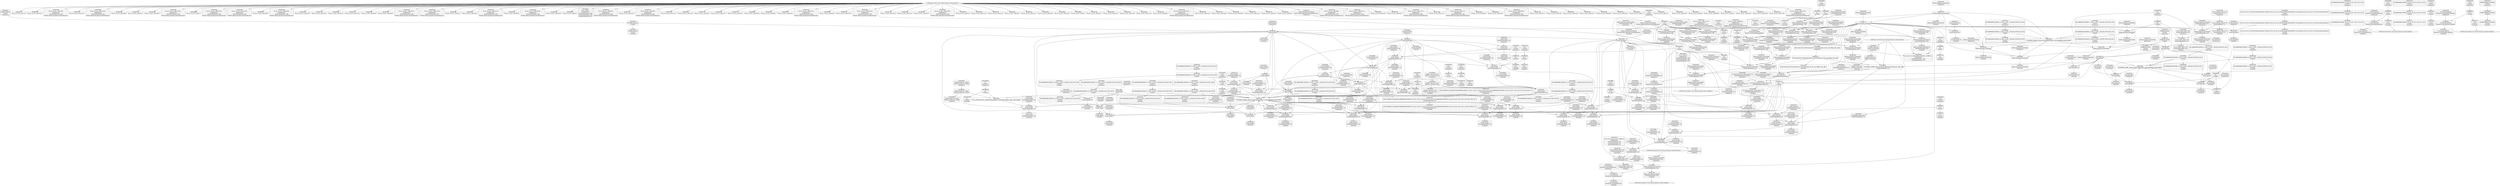 digraph {
	CE0x3ef2170 [shape=record,shape=Mrecord,label="{CE0x3ef2170|80:_i32,_112:_i8*,_:_CRE_36,37_}"]
	CE0x3edf9f0 [shape=record,shape=Mrecord,label="{CE0x3edf9f0|80:_i32,_112:_i8*,_:_CRE_65,66_}"]
	CE0x3edfb20 [shape=record,shape=Mrecord,label="{CE0x3edfb20|80:_i32,_112:_i8*,_:_CRE_66,67_}"]
	CE0x3f1b6d0 [shape=record,shape=Mrecord,label="{CE0x3f1b6d0|current_sid:tobool|security/selinux/hooks.c,218|*SummSink*}"]
	CE0x3ef0eb0 [shape=record,shape=Mrecord,label="{CE0x3ef0eb0|i32_0|*Constant*|*SummSource*}"]
	CE0x3f051b0 [shape=record,shape=Mrecord,label="{CE0x3f051b0|current_sid:call4|security/selinux/hooks.c,218}"]
	CE0x3ed7d50 [shape=record,shape=Mrecord,label="{CE0x3ed7d50|i32_3|*Constant*}"]
	CE0x3eeaef0 [shape=record,shape=Mrecord,label="{CE0x3eeaef0|selinux_msg_queue_associate:ipc_id|security/selinux/hooks.c,5189|*SummSink*}"]
	CE0x3eec8e0 [shape=record,shape=Mrecord,label="{CE0x3eec8e0|current_sid:tmp14|security/selinux/hooks.c,218}"]
	CE0x3ef0440 [shape=record,shape=Mrecord,label="{CE0x3ef0440|80:_i32,_112:_i8*,_:_CRE_62,63_}"]
	CE0x3ed94c0 [shape=record,shape=Mrecord,label="{CE0x3ed94c0|i64_0|*Constant*|*SummSink*}"]
	CE0x3efabb0 [shape=record,shape=Mrecord,label="{CE0x3efabb0|GLOBAL:get_current|*Constant*|*SummSink*}"]
	CE0x3ee2430 [shape=record,shape=Mrecord,label="{CE0x3ee2430|80:_i32,_112:_i8*,_:_CRE_104,112_|*MultipleSource*|security/selinux/hooks.c,5186|Function::selinux_msg_queue_associate&Arg::msq::}"]
	CE0x3eea890 [shape=record,shape=Mrecord,label="{CE0x3eea890|selinux_msg_queue_associate:u|security/selinux/hooks.c,5189|*SummSink*}"]
	CE0x3ee0fe0 [shape=record,shape=Mrecord,label="{CE0x3ee0fe0|80:_i32,_112:_i8*,_:_CRE_43,44_}"]
	CE0x3f01940 [shape=record,shape=Mrecord,label="{CE0x3f01940|current_sid:tmp10|security/selinux/hooks.c,218}"]
	CE0x3f1dd60 [shape=record,shape=Mrecord,label="{CE0x3f1dd60|i8*_getelementptr_inbounds_(_45_x_i8_,_45_x_i8_*_.str12,_i32_0,_i32_0)|*Constant*}"]
	CE0x3ef4b10 [shape=record,shape=Mrecord,label="{CE0x3ef4b10|80:_i32,_112:_i8*,_:_CRE_33,34_}"]
	CE0x3ef34b0 [shape=record,shape=Mrecord,label="{CE0x3ef34b0|80:_i32,_112:_i8*,_:_CRE_208,216_|*MultipleSource*|security/selinux/hooks.c,5186|Function::selinux_msg_queue_associate&Arg::msq::}"]
	CE0x3eecab0 [shape=record,shape=Mrecord,label="{CE0x3eecab0|current_sid:tmp14|security/selinux/hooks.c,218|*SummSource*}"]
	CE0x3f49e90 [shape=record,shape=Mrecord,label="{CE0x3f49e90|get_current:tmp2}"]
	CE0x3ed7dc0 [shape=record,shape=Mrecord,label="{CE0x3ed7dc0|i32_3|*Constant*|*SummSource*}"]
	CE0x3ef3870 [shape=record,shape=Mrecord,label="{CE0x3ef3870|i32_10|*Constant*|*SummSource*}"]
	"CONST[source:0(mediator),value:2(dynamic)][purpose:{object}][SnkIdx:2]"
	CE0x3f1e680 [shape=record,shape=Mrecord,label="{CE0x3f1e680|i64*_getelementptr_inbounds_(_11_x_i64_,_11_x_i64_*___llvm_gcov_ctr125,_i64_0,_i64_0)|*Constant*|*SummSink*}"]
	CE0x3f27a30 [shape=record,shape=Mrecord,label="{CE0x3f27a30|i8*_getelementptr_inbounds_(_25_x_i8_,_25_x_i8_*_.str3,_i32_0,_i32_0)|*Constant*|*SummSource*}"]
	CE0x3ed80e0 [shape=record,shape=Mrecord,label="{CE0x3ed80e0|0:_i8,_8:_i32,_24:_%struct.selinux_audit_data*,_:_SCMRE_0,1_|*MultipleSource*|security/selinux/hooks.c, 5183|security/selinux/hooks.c,5188}"]
	CE0x3eeadc0 [shape=record,shape=Mrecord,label="{CE0x3eeadc0|selinux_msg_queue_associate:ipc_id|security/selinux/hooks.c,5189|*SummSource*}"]
	CE0x3f18140 [shape=record,shape=Mrecord,label="{CE0x3f18140|i64_1|*Constant*}"]
	CE0x3f28410 [shape=record,shape=Mrecord,label="{CE0x3f28410|i32_218|*Constant*}"]
	CE0x3eca790 [shape=record,shape=Mrecord,label="{CE0x3eca790|avc_has_perm:ssid|Function::avc_has_perm&Arg::ssid::|*SummSource*}"]
	CE0x3ed6220 [shape=record,shape=Mrecord,label="{CE0x3ed6220|selinux_msg_queue_associate:type|security/selinux/hooks.c,5188}"]
	CE0x3ed1770 [shape=record,shape=Mrecord,label="{CE0x3ed1770|selinux_msg_queue_associate:bb}"]
	CE0x3f266d0 [shape=record,shape=Mrecord,label="{CE0x3f266d0|current_sid:sid|security/selinux/hooks.c,220}"]
	CE0x3ed8870 [shape=record,shape=Mrecord,label="{CE0x3ed8870|i32_64|*Constant*}"]
	CE0x3ee74c0 [shape=record,shape=Mrecord,label="{CE0x3ee74c0|80:_i32,_112:_i8*,_:_CRE_23,24_}"]
	CE0x3f22760 [shape=record,shape=Mrecord,label="{CE0x3f22760|i64*_getelementptr_inbounds_(_2_x_i64_,_2_x_i64_*___llvm_gcov_ctr98,_i64_0,_i64_0)|*Constant*|*SummSink*}"]
	CE0x3f28220 [shape=record,shape=Mrecord,label="{CE0x3f28220|GLOBAL:lockdep_rcu_suspicious|*Constant*|*SummSource*}"]
	CE0x3f25d00 [shape=record,shape=Mrecord,label="{CE0x3f25d00|current_sid:tmp23|security/selinux/hooks.c,218}"]
	CE0x3f03c40 [shape=record,shape=Mrecord,label="{CE0x3f03c40|current_sid:do.end|*SummSink*}"]
	CE0x3ecb190 [shape=record,shape=Mrecord,label="{CE0x3ecb190|i32_64|*Constant*|*SummSource*}"]
	CE0x3f49fb0 [shape=record,shape=Mrecord,label="{CE0x3f49fb0|i64*_getelementptr_inbounds_(_2_x_i64_,_2_x_i64_*___llvm_gcov_ctr98,_i64_0,_i64_1)|*Constant*}"]
	CE0x3eed5e0 [shape=record,shape=Mrecord,label="{CE0x3eed5e0|i64*_getelementptr_inbounds_(_11_x_i64_,_11_x_i64_*___llvm_gcov_ctr125,_i64_0,_i64_8)|*Constant*|*SummSink*}"]
	CE0x3ed5530 [shape=record,shape=Mrecord,label="{CE0x3ed5530|avc_has_perm:entry|*SummSink*}"]
	CE0x3f261a0 [shape=record,shape=Mrecord,label="{CE0x3f261a0|current_sid:tmp23|security/selinux/hooks.c,218|*SummSink*}"]
	CE0x3ee3500 [shape=record,shape=Mrecord,label="{CE0x3ee3500|i32_0|*Constant*}"]
	CE0x3edc8c0 [shape=record,shape=Mrecord,label="{CE0x3edc8c0|80:_i32,_112:_i8*,_:_CRE_13,14_}"]
	CE0x3f378f0 [shape=record,shape=Mrecord,label="{CE0x3f378f0|get_current:tmp3|*SummSink*}"]
	CE0x3ecb270 [shape=record,shape=Mrecord,label="{CE0x3ecb270|i32_64|*Constant*|*SummSink*}"]
	CE0x3ee0560 [shape=record,shape=Mrecord,label="{CE0x3ee0560|80:_i32,_112:_i8*,_:_CRE_50,51_}"]
	CE0x3f1db70 [shape=record,shape=Mrecord,label="{CE0x3f1db70|i32_218|*Constant*|*SummSink*}"]
	CE0x3ef85c0 [shape=record,shape=Mrecord,label="{CE0x3ef85c0|i32_0|*Constant*}"]
	CE0x3ee64c0 [shape=record,shape=Mrecord,label="{CE0x3ee64c0|current_sid:tmp7|security/selinux/hooks.c,218}"]
	CE0x3ef30c0 [shape=record,shape=Mrecord,label="{CE0x3ef30c0|80:_i32,_112:_i8*,_:_CRE_192,200_|*MultipleSource*|security/selinux/hooks.c,5186|Function::selinux_msg_queue_associate&Arg::msq::}"]
	CE0x3f17ba0 [shape=record,shape=Mrecord,label="{CE0x3f17ba0|current_sid:call|security/selinux/hooks.c,218|*SummSource*}"]
	CE0x3f255e0 [shape=record,shape=Mrecord,label="{CE0x3f255e0|current_sid:security|security/selinux/hooks.c,218}"]
	CE0x3ef7de0 [shape=record,shape=Mrecord,label="{CE0x3ef7de0|GLOBAL:current_sid|*Constant*}"]
	CE0x3f20e70 [shape=record,shape=Mrecord,label="{CE0x3f20e70|current_sid:if.end}"]
	CE0x3eee990 [shape=record,shape=Mrecord,label="{CE0x3eee990|80:_i32,_112:_i8*,_:_CRE_3,4_}"]
	CE0x3ee9440 [shape=record,shape=Mrecord,label="{CE0x3ee9440|avc_has_perm:auditdata|Function::avc_has_perm&Arg::auditdata::}"]
	CE0x3f22630 [shape=record,shape=Mrecord,label="{CE0x3f22630|get_current:bb|*SummSink*}"]
	CE0x3edeee0 [shape=record,shape=Mrecord,label="{CE0x3edeee0|current_sid:tmp2|*SummSource*}"]
	CE0x3ed5dc0 [shape=record,shape=Mrecord,label="{CE0x3ed5dc0|selinux_msg_queue_associate:tmp5|security/selinux/hooks.c,5186|*SummSink*}"]
	CE0x3f1de20 [shape=record,shape=Mrecord,label="{CE0x3f1de20|i8*_getelementptr_inbounds_(_45_x_i8_,_45_x_i8_*_.str12,_i32_0,_i32_0)|*Constant*|*SummSource*}"]
	CE0x3f07be0 [shape=record,shape=Mrecord,label="{CE0x3f07be0|current_sid:tmp18|security/selinux/hooks.c,218|*SummSource*}"]
	CE0x3f1e530 [shape=record,shape=Mrecord,label="{CE0x3f1e530|current_sid:tmp17|security/selinux/hooks.c,218}"]
	CE0x3ed89c0 [shape=record,shape=Mrecord,label="{CE0x3ed89c0|selinux_msg_queue_associate:security|security/selinux/hooks.c,5186|*SummSink*}"]
	CE0x3ed54c0 [shape=record,shape=Mrecord,label="{CE0x3ed54c0|avc_has_perm:entry|*SummSource*}"]
	CE0x3ee6850 [shape=record,shape=Mrecord,label="{CE0x3ee6850|GLOBAL:current_sid.__warned|Global_var:current_sid.__warned|*SummSource*}"]
	CE0x5493900 [shape=record,shape=Mrecord,label="{CE0x5493900|80:_i32,_112:_i8*,_:_CRE_27,28_}"]
	CE0x3eebc80 [shape=record,shape=Mrecord,label="{CE0x3eebc80|selinux_msg_queue_associate:tmp7|security/selinux/hooks.c,5191}"]
	"CONST[source:0(mediator),value:0(static)][purpose:{operation}][SnkIdx:3]"
	CE0x3ee7fe0 [shape=record,shape=Mrecord,label="{CE0x3ee7fe0|current_sid:tmp15|security/selinux/hooks.c,218}"]
	CE0x3f1bf90 [shape=record,shape=Mrecord,label="{CE0x3f1bf90|current_sid:tmp6|security/selinux/hooks.c,218|*SummSource*}"]
	CE0x3ec9be0 [shape=record,shape=Mrecord,label="{CE0x3ec9be0|selinux_msg_queue_associate:q_perm1|security/selinux/hooks.c,5189|*SummSink*}"]
	CE0x3edb4c0 [shape=record,shape=Mrecord,label="{CE0x3edb4c0|GLOBAL:current_sid.__warned|Global_var:current_sid.__warned}"]
	CE0x3f190f0 [shape=record,shape=Mrecord,label="{CE0x3f190f0|current_sid:tmp11|security/selinux/hooks.c,218|*SummSink*}"]
	CE0x3ef7490 [shape=record,shape=Mrecord,label="{CE0x3ef7490|80:_i32,_112:_i8*,_:_CRE_22,23_}"]
	CE0x3ed5870 [shape=record,shape=Mrecord,label="{CE0x3ed5870|selinux_msg_queue_associate:call3|security/selinux/hooks.c,5191|*SummSource*}"]
	CE0x3ee0c00 [shape=record,shape=Mrecord,label="{CE0x3ee0c00|80:_i32,_112:_i8*,_:_CRE_40,41_}"]
	CE0x3f27d70 [shape=record,shape=Mrecord,label="{CE0x3f27d70|i8*_getelementptr_inbounds_(_25_x_i8_,_25_x_i8_*_.str3,_i32_0,_i32_0)|*Constant*}"]
	CE0x3f08770 [shape=record,shape=Mrecord,label="{CE0x3f08770|%struct.task_struct*_(%struct.task_struct**)*_asm_movq_%gs:$_1:P_,$0_,_r,im,_dirflag_,_fpsr_,_flags_}"]
	CE0x3ee5260 [shape=record,shape=Mrecord,label="{CE0x3ee5260|current_sid:bb}"]
	CE0x3ee8900 [shape=record,shape=Mrecord,label="{CE0x3ee8900|i8_1|*Constant*}"]
	CE0x3ed6570 [shape=record,shape=Mrecord,label="{CE0x3ed6570|selinux_msg_queue_associate:type|security/selinux/hooks.c,5188|*SummSink*}"]
	CE0x3ed70e0 [shape=record,shape=Mrecord,label="{CE0x3ed70e0|i8_4|*Constant*|*SummSource*}"]
	CE0x3ecabc0 [shape=record,shape=Mrecord,label="{CE0x3ecabc0|avc_has_perm:entry}"]
	CE0x3f1c8a0 [shape=record,shape=Mrecord,label="{CE0x3f1c8a0|i64_3|*Constant*|*SummSource*}"]
	CE0x3ef2620 [shape=record,shape=Mrecord,label="{CE0x3ef2620|80:_i32,_112:_i8*,_:_CRE_14,15_}"]
	CE0x3ee7d50 [shape=record,shape=Mrecord,label="{CE0x3ee7d50|i64_1|*Constant*|*SummSource*}"]
	CE0x3ed57a0 [shape=record,shape=Mrecord,label="{CE0x3ed57a0|avc_has_perm:ssid|Function::avc_has_perm&Arg::ssid::}"]
	CE0x3ee9b20 [shape=record,shape=Mrecord,label="{CE0x3ee9b20|current_sid:bb|*SummSink*}"]
	CE0x3eecd60 [shape=record,shape=Mrecord,label="{CE0x3eecd60|i1_true|*Constant*}"]
	CE0x3ed3d90 [shape=record,shape=Mrecord,label="{CE0x3ed3d90|80:_i32,_112:_i8*,_:_CRE_45,46_}"]
	CE0x3eecc30 [shape=record,shape=Mrecord,label="{CE0x3eecc30|current_sid:tmp14|security/selinux/hooks.c,218|*SummSink*}"]
	CE0x3f03d80 [shape=record,shape=Mrecord,label="{CE0x3f03d80|current_sid:do.body|*SummSource*}"]
	CE0x3f07e90 [shape=record,shape=Mrecord,label="{CE0x3f07e90|current_sid:tmp19|security/selinux/hooks.c,218}"]
	CE0x3f26960 [shape=record,shape=Mrecord,label="{CE0x3f26960|current_sid:sid|security/selinux/hooks.c,220|*SummSink*}"]
	CE0x3f22300 [shape=record,shape=Mrecord,label="{CE0x3f22300|current_sid:tmp24|security/selinux/hooks.c,220|*SummSink*}"]
	CE0x3ed3ff0 [shape=record,shape=Mrecord,label="{CE0x3ed3ff0|80:_i32,_112:_i8*,_:_CRE_47,48_}"]
	CE0x3eed7f0 [shape=record,shape=Mrecord,label="{CE0x3eed7f0|i64*_getelementptr_inbounds_(_11_x_i64_,_11_x_i64_*___llvm_gcov_ctr125,_i64_0,_i64_8)|*Constant*}"]
	CE0x3edcb60 [shape=record,shape=Mrecord,label="{CE0x3edcb60|current_sid:tmp9|security/selinux/hooks.c,218|*SummSink*}"]
	CE0x558d860 [shape=record,shape=Mrecord,label="{CE0x558d860|80:_i32,_112:_i8*,_:_CRE_0,1_}"]
	CE0x3edef50 [shape=record,shape=Mrecord,label="{CE0x3edef50|current_sid:tmp3}"]
	CE0x3ee53b0 [shape=record,shape=Mrecord,label="{CE0x3ee53b0|current_sid:bb|*SummSource*}"]
	CE0x3f1f1d0 [shape=record,shape=Mrecord,label="{CE0x3f1f1d0|current_sid:tobool1|security/selinux/hooks.c,218}"]
	CE0x3f27fc0 [shape=record,shape=Mrecord,label="{CE0x3f27fc0|i8*_getelementptr_inbounds_(_25_x_i8_,_25_x_i8_*_.str3,_i32_0,_i32_0)|*Constant*|*SummSink*}"]
	CE0x3efa790 [shape=record,shape=Mrecord,label="{CE0x3efa790|GLOBAL:get_current|*Constant*}"]
	CE0x3f01b90 [shape=record,shape=Mrecord,label="{CE0x3f01b90|current_sid:tmp9|security/selinux/hooks.c,218}"]
	CE0x3eea6d0 [shape=record,shape=Mrecord,label="{CE0x3eea6d0|selinux_msg_queue_associate:u|security/selinux/hooks.c,5189|*SummSource*}"]
	CE0x3ef72b0 [shape=record,shape=Mrecord,label="{CE0x3ef72b0|80:_i32,_112:_i8*,_:_CRE_20,21_}"]
	CE0x3ef83d0 [shape=record,shape=Mrecord,label="{CE0x3ef83d0|_ret_i32_%tmp24,_!dbg_!27742|security/selinux/hooks.c,220|*SummSource*}"]
	CE0x3f26020 [shape=record,shape=Mrecord,label="{CE0x3f26020|current_sid:tmp23|security/selinux/hooks.c,218|*SummSource*}"]
	CE0x3efffc0 [shape=record,shape=Mrecord,label="{CE0x3efffc0|current_sid:cred|security/selinux/hooks.c,218}"]
	CE0x3ef54a0 [shape=record,shape=Mrecord,label="{CE0x3ef54a0|i64*_getelementptr_inbounds_(_2_x_i64_,_2_x_i64_*___llvm_gcov_ctr304,_i64_0,_i64_0)|*Constant*}"]
	CE0x3edc3f0 [shape=record,shape=Mrecord,label="{CE0x3edc3f0|current_sid:tmp3|*SummSource*}"]
	CE0x3ee4ba0 [shape=record,shape=Mrecord,label="{CE0x3ee4ba0|i64*_getelementptr_inbounds_(_2_x_i64_,_2_x_i64_*___llvm_gcov_ctr98,_i64_0,_i64_0)|*Constant*}"]
	CE0x3ee0690 [shape=record,shape=Mrecord,label="{CE0x3ee0690|80:_i32,_112:_i8*,_:_CRE_51,52_}"]
	CE0x3f25280 [shape=record,shape=Mrecord,label="{CE0x3f25280|i32_22|*Constant*|*SummSink*}"]
	CE0x3ed8700 [shape=record,shape=Mrecord,label="{CE0x3ed8700|i16_27|*Constant*|*SummSink*}"]
	CE0x3ef9150 [shape=record,shape=Mrecord,label="{CE0x3ef9150|80:_i32,_112:_i8*,_:_CRE_57,58_}"]
	CE0x3edf410 [shape=record,shape=Mrecord,label="{CE0x3edf410|i64_1|*Constant*|*SummSink*}"]
	CE0x3ee6fc0 [shape=record,shape=Mrecord,label="{CE0x3ee6fc0|selinux_msg_queue_associate:q_perm|security/selinux/hooks.c,5186}"]
	CE0x3f19b60 [shape=record,shape=Mrecord,label="{CE0x3f19b60|i64*_getelementptr_inbounds_(_11_x_i64_,_11_x_i64_*___llvm_gcov_ctr125,_i64_0,_i64_6)|*Constant*|*SummSink*}"]
	CE0x3f25650 [shape=record,shape=Mrecord,label="{CE0x3f25650|current_sid:security|security/selinux/hooks.c,218|*SummSource*}"]
	CE0x3ef28a0 [shape=record,shape=Mrecord,label="{CE0x3ef28a0|80:_i32,_112:_i8*,_:_CRE_17,18_}"]
	CE0x3f012e0 [shape=record,shape=Mrecord,label="{CE0x3f012e0|current_sid:tobool1|security/selinux/hooks.c,218|*SummSink*}"]
	CE0x3ef01e0 [shape=record,shape=Mrecord,label="{CE0x3ef01e0|80:_i32,_112:_i8*,_:_CRE_60,61_}"]
	CE0x3ee27f0 [shape=record,shape=Mrecord,label="{CE0x3ee27f0|80:_i32,_112:_i8*,_:_CRE_120,128_|*MultipleSource*|security/selinux/hooks.c,5186|Function::selinux_msg_queue_associate&Arg::msq::}"]
	CE0x3ee0eb0 [shape=record,shape=Mrecord,label="{CE0x3ee0eb0|80:_i32,_112:_i8*,_:_CRE_42,43_}"]
	CE0x3ef8750 [shape=record,shape=Mrecord,label="{CE0x3ef8750|i64_3|*Constant*|*SummSink*}"]
	CE0x3ef2350 [shape=record,shape=Mrecord,label="{CE0x3ef2350|80:_i32,_112:_i8*,_:_CRE_38,39_}"]
	CE0x3f088f0 [shape=record,shape=Mrecord,label="{CE0x3f088f0|%struct.task_struct*_(%struct.task_struct**)*_asm_movq_%gs:$_1:P_,$0_,_r,im,_dirflag_,_fpsr_,_flags_|*SummSource*}"]
	CE0x3f181b0 [shape=record,shape=Mrecord,label="{CE0x3f181b0|current_sid:tmp1}"]
	CE0x3eeffd0 [shape=record,shape=Mrecord,label="{CE0x3eeffd0|80:_i32,_112:_i8*,_:_CRE_58,59_}"]
	CE0x3ee9000 [shape=record,shape=Mrecord,label="{CE0x3ee9000|i32_(i32,_i32,_i16,_i32,_%struct.common_audit_data*)*_bitcast_(i32_(i32,_i32,_i16,_i32,_%struct.common_audit_data.495*)*_avc_has_perm_to_i32_(i32,_i32,_i16,_i32,_%struct.common_audit_data*)*)|*Constant*|*SummSource*}"]
	CE0x3ef52d0 [shape=record,shape=Mrecord,label="{CE0x3ef52d0|selinux_msg_queue_associate:ad|security/selinux/hooks.c, 5183|*SummSource*}"]
	CE0x3f26800 [shape=record,shape=Mrecord,label="{CE0x3f26800|current_sid:sid|security/selinux/hooks.c,220|*SummSource*}"]
	CE0x3f25e00 [shape=record,shape=Mrecord,label="{CE0x3f25e00|current_sid:tmp22|security/selinux/hooks.c,218|*SummSink*}"]
	CE0x3ef3bc0 [shape=record,shape=Mrecord,label="{CE0x3ef3bc0|selinux_msg_queue_associate:security|security/selinux/hooks.c,5186|*SummSource*}"]
	CE0x3f00540 [shape=record,shape=Mrecord,label="{CE0x3f00540|current_sid:tmp21|security/selinux/hooks.c,218}"]
	CE0x3eed350 [shape=record,shape=Mrecord,label="{CE0x3eed350|i1_true|*Constant*|*SummSource*}"]
	CE0x3effea0 [shape=record,shape=Mrecord,label="{CE0x3effea0|i32_78|*Constant*|*SummSource*}"]
	CE0x3eec650 [shape=record,shape=Mrecord,label="{CE0x3eec650|current_sid:tmp13|security/selinux/hooks.c,218|*SummSink*}"]
	CE0x3edca30 [shape=record,shape=Mrecord,label="{CE0x3edca30|current_sid:tmp9|security/selinux/hooks.c,218|*SummSource*}"]
	CE0x3f194f0 [shape=record,shape=Mrecord,label="{CE0x3f194f0|current_sid:tmp12|security/selinux/hooks.c,218|*SummSink*}"]
	CE0x3edc210 [shape=record,shape=Mrecord,label="{CE0x3edc210|current_sid:tmp2|*SummSink*}"]
	CE0x3f18b10 [shape=record,shape=Mrecord,label="{CE0x3f18b10|_call_void_mcount()_#3|*SummSource*}"]
	CE0x3ede860 [shape=record,shape=Mrecord,label="{CE0x3ede860|i32_1|*Constant*|*SummSource*}"]
	CE0x3edc7d0 [shape=record,shape=Mrecord,label="{CE0x3edc7d0|80:_i32,_112:_i8*,_:_CRE_12,13_}"]
	CE0x3f1f490 [shape=record,shape=Mrecord,label="{CE0x3f1f490|current_sid:tobool1|security/selinux/hooks.c,218|*SummSource*}"]
	CE0x3f1c5a0 [shape=record,shape=Mrecord,label="{CE0x3f1c5a0|i64_2|*Constant*|*SummSink*}"]
	CE0x3ee1810 [shape=record,shape=Mrecord,label="{CE0x3ee1810|get_current:tmp1|*SummSource*}"]
	CE0x3ee4950 [shape=record,shape=Mrecord,label="{CE0x3ee4950|COLLAPSED:_GCMRE___llvm_gcov_ctr98_internal_global_2_x_i64_zeroinitializer:_elem_0:default:}"]
	CE0x3f3a670 [shape=record,shape=Mrecord,label="{CE0x3f3a670|_call_void_mcount()_#3|*SummSink*}"]
	CE0x3f017d0 [shape=record,shape=Mrecord,label="{CE0x3f017d0|i64_4|*Constant*|*SummSink*}"]
	CE0x3efbf70 [shape=record,shape=Mrecord,label="{CE0x3efbf70|current_sid:tmp19|security/selinux/hooks.c,218|*SummSink*}"]
	CE0x3edc730 [shape=record,shape=Mrecord,label="{CE0x3edc730|80:_i32,_112:_i8*,_:_CRE_9,10_}"]
	CE0x3ed95f0 [shape=record,shape=Mrecord,label="{CE0x3ed95f0|GLOBAL:__llvm_gcov_ctr125|Global_var:__llvm_gcov_ctr125|*SummSink*}"]
	CE0x3ecae20 [shape=record,shape=Mrecord,label="{CE0x3ecae20|avc_has_perm:tclass|Function::avc_has_perm&Arg::tclass::}"]
	CE0x3ee9ed0 [shape=record,shape=Mrecord,label="{CE0x3ee9ed0|_ret_i32_%call3,_!dbg_!27729|security/selinux/hooks.c,5191|*SummSource*}"]
	CE0x3ee5e00 [shape=record,shape=Mrecord,label="{CE0x3ee5e00|current_sid:tmp5|security/selinux/hooks.c,218|*SummSource*}"]
	CE0x3f01410 [shape=record,shape=Mrecord,label="{CE0x3f01410|i64_4|*Constant*}"]
	CE0x3ed0880 [shape=record,shape=Mrecord,label="{CE0x3ed0880|_ret_%struct.task_struct*_%tmp4,_!dbg_!27714|./arch/x86/include/asm/current.h,14|*SummSink*}"]
	CE0x3ef9020 [shape=record,shape=Mrecord,label="{CE0x3ef9020|80:_i32,_112:_i8*,_:_CRE_56,57_}"]
	CE0x3ed0390 [shape=record,shape=Mrecord,label="{CE0x3ed0390|get_current:entry}"]
	CE0x3ef5cf0 [shape=record,shape=Mrecord,label="{CE0x3ef5cf0|GLOBAL:current_sid|*Constant*|*SummSink*}"]
	CE0x3ed5090 [shape=record,shape=Mrecord,label="{CE0x3ed5090|selinux_msg_queue_associate:call3|security/selinux/hooks.c,5191|*SummSink*}"]
	CE0x3ee2610 [shape=record,shape=Mrecord,label="{CE0x3ee2610|80:_i32,_112:_i8*,_:_CRE_112,120_|*MultipleSource*|security/selinux/hooks.c,5186|Function::selinux_msg_queue_associate&Arg::msq::}"]
	CE0x3ee5ca0 [shape=record,shape=Mrecord,label="{CE0x3ee5ca0|80:_i32,_112:_i8*,_:_CRE_88,92_|*MultipleSource*|security/selinux/hooks.c,5186|Function::selinux_msg_queue_associate&Arg::msq::}"]
	CE0x3f07a40 [shape=record,shape=Mrecord,label="{CE0x3f07a40|current_sid:tmp18|security/selinux/hooks.c,218}"]
	CE0x3f1a130 [shape=record,shape=Mrecord,label="{CE0x3f1a130|current_sid:land.lhs.true}"]
	CE0x3f1c830 [shape=record,shape=Mrecord,label="{CE0x3f1c830|i64_3|*Constant*}"]
	CE0x3ecb5b0 [shape=record,shape=Mrecord,label="{CE0x3ecb5b0|avc_has_perm:requested|Function::avc_has_perm&Arg::requested::}"]
	CE0x3f377f0 [shape=record,shape=Mrecord,label="{CE0x3f377f0|get_current:tmp3|*SummSource*}"]
	CE0x3ed1400 [shape=record,shape=Mrecord,label="{CE0x3ed1400|current_sid:entry|*SummSource*}"]
	CE0x3ee32c0 [shape=record,shape=Mrecord,label="{CE0x3ee32c0|80:_i32,_112:_i8*,_:_CRE_168,172_|*MultipleSource*|security/selinux/hooks.c,5186|Function::selinux_msg_queue_associate&Arg::msq::}"]
	CE0x3eeba30 [shape=record,shape=Mrecord,label="{CE0x3eeba30|4:_i32,_:_CRE_4,8_|*MultipleSource*|security/selinux/hooks.c,5186|security/selinux/hooks.c,5186|security/selinux/hooks.c,5191}"]
	CE0x3eeb4b0 [shape=record,shape=Mrecord,label="{CE0x3eeb4b0|selinux_msg_queue_associate:sid2|security/selinux/hooks.c,5191|*SummSink*}"]
	CE0x3ede230 [shape=record,shape=Mrecord,label="{CE0x3ede230|selinux_msg_queue_associate:tmp3|*SummSource*}"]
	CE0x3f00200 [shape=record,shape=Mrecord,label="{CE0x3f00200|current_sid:cred|security/selinux/hooks.c,218|*SummSink*}"]
	CE0x3f1e4c0 [shape=record,shape=Mrecord,label="{CE0x3f1e4c0|i64*_getelementptr_inbounds_(_11_x_i64_,_11_x_i64_*___llvm_gcov_ctr125,_i64_0,_i64_9)|*Constant*|*SummSink*}"]
	CE0x3ef4cf0 [shape=record,shape=Mrecord,label="{CE0x3ef4cf0|80:_i32,_112:_i8*,_:_CRE_35,36_}"]
	CE0x3efc300 [shape=record,shape=Mrecord,label="{CE0x3efc300|current_sid:tmp20|security/selinux/hooks.c,218|*SummSink*}"]
	CE0x3ef89c0 [shape=record,shape=Mrecord,label="{CE0x3ef89c0|current_sid:tmp4|security/selinux/hooks.c,218|*SummSink*}"]
	CE0x3f03ec0 [shape=record,shape=Mrecord,label="{CE0x3f03ec0|i64*_getelementptr_inbounds_(_2_x_i64_,_2_x_i64_*___llvm_gcov_ctr98,_i64_0,_i64_1)|*Constant*|*SummSink*}"]
	CE0x3edee70 [shape=record,shape=Mrecord,label="{CE0x3edee70|current_sid:tmp2}"]
	CE0x3ee9600 [shape=record,shape=Mrecord,label="{CE0x3ee9600|avc_has_perm:auditdata|Function::avc_has_perm&Arg::auditdata::|*SummSink*}"]
	CE0x3eeb330 [shape=record,shape=Mrecord,label="{CE0x3eeb330|selinux_msg_queue_associate:sid2|security/selinux/hooks.c,5191|*SummSource*}"]
	CE0x3ed3ec0 [shape=record,shape=Mrecord,label="{CE0x3ed3ec0|80:_i32,_112:_i8*,_:_CRE_46,47_}"]
	CE0x3ef2b20 [shape=record,shape=Mrecord,label="{CE0x3ef2b20|80:_i32,_112:_i8*,_:_CRE_172,176_|*MultipleSource*|security/selinux/hooks.c,5186|Function::selinux_msg_queue_associate&Arg::msq::}"]
	CE0x3f07740 [shape=record,shape=Mrecord,label="{CE0x3f07740|current_sid:tmp17|security/selinux/hooks.c,218|*SummSource*}"]
	CE0x3ef3c30 [shape=record,shape=Mrecord,label="{CE0x3ef3c30|selinux_msg_queue_associate:security|security/selinux/hooks.c,5186}"]
	CE0x3effe30 [shape=record,shape=Mrecord,label="{CE0x3effe30|i32_78|*Constant*|*SummSink*}"]
	CE0x3ee80c0 [shape=record,shape=Mrecord,label="{CE0x3ee80c0|current_sid:tmp15|security/selinux/hooks.c,218|*SummSink*}"]
	CE0x3eec060 [shape=record,shape=Mrecord,label="{CE0x3eec060|selinux_msg_queue_associate:tmp7|security/selinux/hooks.c,5191|*SummSource*}"]
	CE0x3f27690 [shape=record,shape=Mrecord,label="{CE0x3f27690|_call_void_lockdep_rcu_suspicious(i8*_getelementptr_inbounds_(_25_x_i8_,_25_x_i8_*_.str3,_i32_0,_i32_0),_i32_218,_i8*_getelementptr_inbounds_(_45_x_i8_,_45_x_i8_*_.str12,_i32_0,_i32_0))_#10,_!dbg_!27727|security/selinux/hooks.c,218|*SummSink*}"]
	CE0x3f28d40 [shape=record,shape=Mrecord,label="{CE0x3f28d40|current_sid:land.lhs.true2|*SummSink*}"]
	CE0x3f224b0 [shape=record,shape=Mrecord,label="{CE0x3f224b0|get_current:bb|*SummSource*}"]
	CE0x3ed74b0 [shape=record,shape=Mrecord,label="{CE0x3ed74b0|selinux_msg_queue_associate:tmp6|security/selinux/hooks.c,5189}"]
	CE0x3ee1500 [shape=record,shape=Mrecord,label="{CE0x3ee1500|selinux_msg_queue_associate:tmp2|*SummSink*}"]
	CE0x3ee8050 [shape=record,shape=Mrecord,label="{CE0x3ee8050|current_sid:tmp15|security/selinux/hooks.c,218|*SummSource*}"]
	CE0x3edce30 [shape=record,shape=Mrecord,label="{CE0x3edce30|current_sid:tmp10|security/selinux/hooks.c,218|*SummSource*}"]
	CE0x37cc0a0 [shape=record,shape=Mrecord,label="{CE0x37cc0a0|80:_i32,_112:_i8*,_:_CRE_11,12_}"]
	CE0x3f01af0 [shape=record,shape=Mrecord,label="{CE0x3f01af0|i64_5|*Constant*|*SummSink*}"]
	CE0x3efad80 [shape=record,shape=Mrecord,label="{CE0x3efad80|current_sid:if.end|*SummSink*}"]
	CE0x3f1b890 [shape=record,shape=Mrecord,label="{CE0x3f1b890|current_sid:tobool|security/selinux/hooks.c,218|*SummSource*}"]
	CE0x3ef8c00 [shape=record,shape=Mrecord,label="{CE0x3ef8c00|i64_1|*Constant*}"]
	CE0x3ee1920 [shape=record,shape=Mrecord,label="{CE0x3ee1920|selinux_msg_queue_associate:tmp}"]
	CE0x3f1e160 [shape=record,shape=Mrecord,label="{CE0x3f1e160|i64*_getelementptr_inbounds_(_11_x_i64_,_11_x_i64_*___llvm_gcov_ctr125,_i64_0,_i64_9)|*Constant*}"]
	CE0x3eee3e0 [shape=record,shape=Mrecord,label="{CE0x3eee3e0|i64*_getelementptr_inbounds_(_2_x_i64_,_2_x_i64_*___llvm_gcov_ctr304,_i64_0,_i64_1)|*Constant*|*SummSink*}"]
	CE0x3ee41b0 [shape=record,shape=Mrecord,label="{CE0x3ee41b0|80:_i32,_112:_i8*,_:_CRE_72,73_|*MultipleSource*|security/selinux/hooks.c,5186|Function::selinux_msg_queue_associate&Arg::msq::}"]
	CE0x3edfeb0 [shape=record,shape=Mrecord,label="{CE0x3edfeb0|80:_i32,_112:_i8*,_:_CRE_69,70_}"]
	CE0x3ec9f00 [shape=record,shape=Mrecord,label="{CE0x3ec9f00|i32_(i32,_i32,_i16,_i32,_%struct.common_audit_data*)*_bitcast_(i32_(i32,_i32,_i16,_i32,_%struct.common_audit_data.495*)*_avc_has_perm_to_i32_(i32,_i32,_i16,_i32,_%struct.common_audit_data*)*)|*Constant*}"]
	CE0x3ef1130 [shape=record,shape=Mrecord,label="{CE0x3ef1130|selinux_msg_queue_associate:msq|Function::selinux_msg_queue_associate&Arg::msq::|*SummSource*}"]
	"CONST[source:0(mediator),value:2(dynamic)][purpose:{subject}][SrcIdx:3]"
	CE0x3f18bb0 [shape=record,shape=Mrecord,label="{CE0x3f18bb0|_call_void_mcount()_#3|*SummSink*}"]
	CE0x3ed7ed0 [shape=record,shape=Mrecord,label="{CE0x3ed7ed0|selinux_msg_queue_associate:tmp4|security/selinux/hooks.c,5186|*SummSource*}"]
	CE0x3efbf00 [shape=record,shape=Mrecord,label="{CE0x3efbf00|i64*_getelementptr_inbounds_(_11_x_i64_,_11_x_i64_*___llvm_gcov_ctr125,_i64_0,_i64_10)|*Constant*|*SummSink*}"]
	CE0x3eca830 [shape=record,shape=Mrecord,label="{CE0x3eca830|avc_has_perm:ssid|Function::avc_has_perm&Arg::ssid::|*SummSink*}"]
	CE0x3eec210 [shape=record,shape=Mrecord,label="{CE0x3eec210|selinux_msg_queue_associate:tmp7|security/selinux/hooks.c,5191|*SummSink*}"]
	CE0x3eefda0 [shape=record,shape=Mrecord,label="{CE0x3eefda0|selinux_msg_queue_associate:tmp1|*SummSource*}"]
	CE0x3edcfb0 [shape=record,shape=Mrecord,label="{CE0x3edcfb0|current_sid:tmp10|security/selinux/hooks.c,218|*SummSink*}"]
	CE0x3ee9200 [shape=record,shape=Mrecord,label="{CE0x3ee9200|avc_has_perm:requested|Function::avc_has_perm&Arg::requested::|*SummSource*}"]
	CE0x3ef8ca0 [shape=record,shape=Mrecord,label="{CE0x3ef8ca0|80:_i32,_112:_i8*,_:_CRE_53,54_}"]
	CE0x3f1c7a0 [shape=record,shape=Mrecord,label="{CE0x3f1c7a0|i64_0|*Constant*}"]
	CE0x3ee6ae0 [shape=record,shape=Mrecord,label="{CE0x3ee6ae0|current_sid:tmp8|security/selinux/hooks.c,218}"]
	CE0x3f5bdd0 [shape=record,shape=Mrecord,label="{CE0x3f5bdd0|GLOBAL:current_task|Global_var:current_task|*SummSource*}"]
	CE0x3ee5e70 [shape=record,shape=Mrecord,label="{CE0x3ee5e70|current_sid:tmp5|security/selinux/hooks.c,218|*SummSink*}"]
	CE0x3ee1b60 [shape=record,shape=Mrecord,label="{CE0x3ee1b60|i64*_getelementptr_inbounds_(_2_x_i64_,_2_x_i64_*___llvm_gcov_ctr304,_i64_0,_i64_0)|*Constant*|*SummSink*}"]
	CE0x53e5990 [shape=record,shape=Mrecord,label="{CE0x53e5990|selinux_msg_queue_associate:tmp|*SummSink*}"]
	CE0x3ef32d0 [shape=record,shape=Mrecord,label="{CE0x3ef32d0|80:_i32,_112:_i8*,_:_CRE_200,208_|*MultipleSource*|security/selinux/hooks.c,5186|Function::selinux_msg_queue_associate&Arg::msq::}"]
	CE0x3ed82c0 [shape=record,shape=Mrecord,label="{CE0x3ed82c0|avc_has_perm:tsid|Function::avc_has_perm&Arg::tsid::|*SummSink*}"]
	CE0x3f1e7e0 [shape=record,shape=Mrecord,label="{CE0x3f1e7e0|COLLAPSED:_GCMRE___llvm_gcov_ctr125_internal_global_11_x_i64_zeroinitializer:_elem_0:default:}"]
	CE0x3f19370 [shape=record,shape=Mrecord,label="{CE0x3f19370|current_sid:tmp12|security/selinux/hooks.c,218|*SummSource*}"]
	CE0x3ed5b70 [shape=record,shape=Mrecord,label="{CE0x3ed5b70|selinux_msg_queue_associate:tmp5|security/selinux/hooks.c,5186|*SummSource*}"]
	CE0x52b31e0 [shape=record,shape=Mrecord,label="{CE0x52b31e0|selinux_msg_queue_associate:q_perm|security/selinux/hooks.c,5186|*SummSink*}"]
	CE0x3ecae90 [shape=record,shape=Mrecord,label="{CE0x3ecae90|avc_has_perm:tclass|Function::avc_has_perm&Arg::tclass::|*SummSource*}"]
	CE0x3ec9d40 [shape=record,shape=Mrecord,label="{CE0x3ec9d40|selinux_msg_queue_associate:key|security/selinux/hooks.c,5189|*SummSink*}"]
	CE0x3f1f2d0 [shape=record,shape=Mrecord,label="{CE0x3f1f2d0|current_sid:tmp8|security/selinux/hooks.c,218|*SummSink*}"]
	CE0x3ecb540 [shape=record,shape=Mrecord,label="{CE0x3ecb540|_ret_i32_%retval.0,_!dbg_!27728|security/selinux/avc.c,775}"]
	CE0x3edd0e0 [shape=record,shape=Mrecord,label="{CE0x3edd0e0|current_sid:tmp11|security/selinux/hooks.c,218}"]
	CE0x3ef0920 [shape=record,shape=Mrecord,label="{CE0x3ef0920|selinux_msg_queue_associate:tmp3}"]
	CE0x3eca8f0 [shape=record,shape=Mrecord,label="{CE0x3eca8f0|avc_has_perm:tsid|Function::avc_has_perm&Arg::tsid::}"]
	CE0x3ee1570 [shape=record,shape=Mrecord,label="{CE0x3ee1570|selinux_msg_queue_associate:tmp2|*SummSource*}"]
	CE0x3f1eea0 [shape=record,shape=Mrecord,label="{CE0x3f1eea0|0:_i8,_:_GCMR_current_sid.__warned_internal_global_i8_0,_section_.data.unlikely_,_align_1:_elem_0:default:}"]
	CE0x3ef73a0 [shape=record,shape=Mrecord,label="{CE0x3ef73a0|80:_i32,_112:_i8*,_:_CRE_21,22_}"]
	CE0x3f03ce0 [shape=record,shape=Mrecord,label="{CE0x3f03ce0|current_sid:do.body}"]
	CE0x3ef1810 [shape=record,shape=Mrecord,label="{CE0x3ef1810|i64*_getelementptr_inbounds_(_11_x_i64_,_11_x_i64_*___llvm_gcov_ctr125,_i64_0,_i64_1)|*Constant*|*SummSink*}"]
	CE0x3f28cd0 [shape=record,shape=Mrecord,label="{CE0x3f28cd0|current_sid:land.lhs.true2|*SummSource*}"]
	CE0x3edfc50 [shape=record,shape=Mrecord,label="{CE0x3edfc50|80:_i32,_112:_i8*,_:_CRE_67,68_}"]
	CE0x3ed48c0 [shape=record,shape=Mrecord,label="{CE0x3ed48c0|i32_3|*Constant*|*SummSink*}"]
	CE0x3f006c0 [shape=record,shape=Mrecord,label="{CE0x3f006c0|current_sid:tmp21|security/selinux/hooks.c,218|*SummSource*}"]
	CE0x3ef8ef0 [shape=record,shape=Mrecord,label="{CE0x3ef8ef0|80:_i32,_112:_i8*,_:_CRE_55,56_}"]
	CE0x3ef27b0 [shape=record,shape=Mrecord,label="{CE0x3ef27b0|80:_i32,_112:_i8*,_:_CRE_16,17_}"]
	"CONST[source:2(external),value:2(dynamic)][purpose:{subject}][SrcIdx:2]"
	CE0x3f18450 [shape=record,shape=Mrecord,label="{CE0x3f18450|current_sid:tmp|*SummSink*}"]
	CE0x3f08ca0 [shape=record,shape=Mrecord,label="{CE0x3f08ca0|get_current:tmp|*SummSink*}"]
	CE0x3f5d410 [shape=record,shape=Mrecord,label="{CE0x3f5d410|get_current:tmp4|./arch/x86/include/asm/current.h,14|*SummSource*}"]
	CE0x3ed07e0 [shape=record,shape=Mrecord,label="{CE0x3ed07e0|_ret_%struct.task_struct*_%tmp4,_!dbg_!27714|./arch/x86/include/asm/current.h,14}"]
	CE0x3f275b0 [shape=record,shape=Mrecord,label="{CE0x3f275b0|_call_void_lockdep_rcu_suspicious(i8*_getelementptr_inbounds_(_25_x_i8_,_25_x_i8_*_.str3,_i32_0,_i32_0),_i32_218,_i8*_getelementptr_inbounds_(_45_x_i8_,_45_x_i8_*_.str12,_i32_0,_i32_0))_#10,_!dbg_!27727|security/selinux/hooks.c,218}"]
	CE0x3f3a730 [shape=record,shape=Mrecord,label="{CE0x3f3a730|get_current:tmp4|./arch/x86/include/asm/current.h,14}"]
	CE0x3ee69b0 [shape=record,shape=Mrecord,label="{CE0x3ee69b0|GLOBAL:current_sid.__warned|Global_var:current_sid.__warned|*SummSink*}"]
	CE0x3ede390 [shape=record,shape=Mrecord,label="{CE0x3ede390|_call_void_mcount()_#3}"]
	CE0x3eda080 [shape=record,shape=Mrecord,label="{CE0x3eda080|i64*_getelementptr_inbounds_(_2_x_i64_,_2_x_i64_*___llvm_gcov_ctr304,_i64_0,_i64_1)|*Constant*|*SummSource*}"]
	CE0x3f1a340 [shape=record,shape=Mrecord,label="{CE0x3f1a340|current_sid:do.end}"]
	CE0x3ed8430 [shape=record,shape=Mrecord,label="{CE0x3ed8430|i16_27|*Constant*}"]
	CE0x3edf8c0 [shape=record,shape=Mrecord,label="{CE0x3edf8c0|80:_i32,_112:_i8*,_:_CRE_64,65_}"]
	CE0x3ef92d0 [shape=record,shape=Mrecord,label="{CE0x3ef92d0|selinux_msg_queue_associate:ad|security/selinux/hooks.c, 5183}"]
	CE0x3f1acd0 [shape=record,shape=Mrecord,label="{CE0x3f1acd0|current_sid:if.then|*SummSink*}"]
	CE0x52b32e0 [shape=record,shape=Mrecord,label="{CE0x52b32e0|selinux_msg_queue_associate:q_perm|security/selinux/hooks.c,5186|*SummSource*}"]
	CE0x3ef0310 [shape=record,shape=Mrecord,label="{CE0x3ef0310|80:_i32,_112:_i8*,_:_CRE_61,62_}"]
	CE0x3ee83d0 [shape=record,shape=Mrecord,label="{CE0x3ee83d0|current_sid:tmp16|security/selinux/hooks.c,218}"]
	CE0x3f37340 [shape=record,shape=Mrecord,label="{CE0x3f37340|get_current:tmp}"]
	CE0x3ed14a0 [shape=record,shape=Mrecord,label="{CE0x3ed14a0|current_sid:entry|*SummSink*}"]
	CE0x5e4eaf0 [shape=record,shape=Mrecord,label="{CE0x5e4eaf0|80:_i32,_112:_i8*,_:_CRE_2,3_}"]
	CE0x3f1c530 [shape=record,shape=Mrecord,label="{CE0x3f1c530|i64_2|*Constant*|*SummSource*}"]
	CE0x3eeea60 [shape=record,shape=Mrecord,label="{CE0x3eeea60|80:_i32,_112:_i8*,_:_CRE_4,5_}"]
	CE0x3ef4c00 [shape=record,shape=Mrecord,label="{CE0x3ef4c00|80:_i32,_112:_i8*,_:_CRE_34,35_}"]
	CE0x3ee1490 [shape=record,shape=Mrecord,label="{CE0x3ee1490|selinux_msg_queue_associate:tmp2}"]
	CE0x3ed1510 [shape=record,shape=Mrecord,label="{CE0x3ed1510|_ret_i32_%tmp24,_!dbg_!27742|security/selinux/hooks.c,220}"]
	CE0x3edc670 [shape=record,shape=Mrecord,label="{CE0x3edc670|80:_i32,_112:_i8*,_:_CRE_8,9_}"]
	"CONST[source:0(mediator),value:2(dynamic)][purpose:{object}][SnkIdx:1]"
	CE0x3efb320 [shape=record,shape=Mrecord,label="{CE0x3efb320|current_sid:if.end|*SummSource*}"]
	CE0x3effdc0 [shape=record,shape=Mrecord,label="{CE0x3effdc0|i32_78|*Constant*}"]
	CE0x3eefe80 [shape=record,shape=Mrecord,label="{CE0x3eefe80|i32_1|*Constant*}"]
	CE0x3f5be60 [shape=record,shape=Mrecord,label="{CE0x3f5be60|GLOBAL:current_task|Global_var:current_task|*SummSink*}"]
	CE0x3efbfe0 [shape=record,shape=Mrecord,label="{CE0x3efbfe0|current_sid:tmp20|security/selinux/hooks.c,218}"]
	CE0x3eeaa10 [shape=record,shape=Mrecord,label="{CE0x3eeaa10|selinux_msg_queue_associate:ipc_id|security/selinux/hooks.c,5189}"]
	CE0x3edfd80 [shape=record,shape=Mrecord,label="{CE0x3edfd80|80:_i32,_112:_i8*,_:_CRE_68,69_}"]
	CE0x3ee8ad0 [shape=record,shape=Mrecord,label="{CE0x3ee8ad0|i8_1|*Constant*|*SummSource*}"]
	CE0x3f32ef0 [shape=record,shape=Mrecord,label="{CE0x3f32ef0|%struct.task_struct*_(%struct.task_struct**)*_asm_movq_%gs:$_1:P_,$0_,_r,im,_dirflag_,_fpsr_,_flags_|*SummSink*}"]
	CE0x3ed6f50 [shape=record,shape=Mrecord,label="{CE0x3ed6f50|i8_4|*Constant*}"]
	CE0x3f1f060 [shape=record,shape=Mrecord,label="{CE0x3f1f060|current_sid:tmp8|security/selinux/hooks.c,218|*SummSource*}"]
	CE0x3ee6ee0 [shape=record,shape=Mrecord,label="{CE0x3ee6ee0|selinux_msg_queue_associate:msq|Function::selinux_msg_queue_associate&Arg::msq::|*SummSink*}"]
	CE0x3ee8650 [shape=record,shape=Mrecord,label="{CE0x3ee8650|current_sid:tmp16|security/selinux/hooks.c,218|*SummSource*}"]
	CE0x3f3a600 [shape=record,shape=Mrecord,label="{CE0x3f3a600|_call_void_mcount()_#3|*SummSource*}"]
	CE0x3f1adc0 [shape=record,shape=Mrecord,label="{CE0x3f1adc0|i64*_getelementptr_inbounds_(_11_x_i64_,_11_x_i64_*___llvm_gcov_ctr125,_i64_0,_i64_0)|*Constant*}"]
	CE0x3f1bdf0 [shape=record,shape=Mrecord,label="{CE0x3f1bdf0|current_sid:tmp6|security/selinux/hooks.c,218}"]
	CE0x3ee6690 [shape=record,shape=Mrecord,label="{CE0x3ee6690|80:_i32,_112:_i8*,_:_CRE_6,7_}"]
	CE0x3ed63e0 [shape=record,shape=Mrecord,label="{CE0x3ed63e0|selinux_msg_queue_associate:type|security/selinux/hooks.c,5188|*SummSource*}"]
	CE0x3f007f0 [shape=record,shape=Mrecord,label="{CE0x3f007f0|i32_22|*Constant*}"]
	CE0x3ee18b0 [shape=record,shape=Mrecord,label="{CE0x3ee18b0|selinux_msg_queue_associate:tmp|*SummSource*}"]
	CE0x3ed4350 [shape=record,shape=Mrecord,label="{CE0x3ed4350|selinux_msg_queue_associate:entry|*SummSource*}"]
	CE0x3ef5b30 [shape=record,shape=Mrecord,label="{CE0x3ef5b30|GLOBAL:current_sid|*Constant*|*SummSource*}"]
	CE0x3edd2e0 [shape=record,shape=Mrecord,label="{CE0x3edd2e0|current_sid:tmp11|security/selinux/hooks.c,218|*SummSource*}"]
	CE0x3ef2990 [shape=record,shape=Mrecord,label="{CE0x3ef2990|80:_i32,_112:_i8*,_:_CRE_18,19_}"]
	CE0x3ede510 [shape=record,shape=Mrecord,label="{CE0x3ede510|_call_void_mcount()_#3|*SummSource*}"]
	CE0x3ef53b0 [shape=record,shape=Mrecord,label="{CE0x3ef53b0|selinux_msg_queue_associate:ad|security/selinux/hooks.c, 5183|*SummSink*}"]
	CE0x3ede2d0 [shape=record,shape=Mrecord,label="{CE0x3ede2d0|selinux_msg_queue_associate:tmp3|*SummSink*}"]
	CE0x3ef10c0 [shape=record,shape=Mrecord,label="{CE0x3ef10c0|selinux_msg_queue_associate:msq|Function::selinux_msg_queue_associate&Arg::msq::}"]
	CE0x3ed4f90 [shape=record,shape=Mrecord,label="{CE0x3ed4f90|selinux_msg_queue_associate:u|security/selinux/hooks.c,5189}"]
	CE0x3eeb170 [shape=record,shape=Mrecord,label="{CE0x3eeb170|selinux_msg_queue_associate:sid2|security/selinux/hooks.c,5191}"]
	CE0x3ef0570 [shape=record,shape=Mrecord,label="{CE0x3ef0570|80:_i32,_112:_i8*,_:_CRE_63,64_}"]
	CE0x3ef2260 [shape=record,shape=Mrecord,label="{CE0x3ef2260|80:_i32,_112:_i8*,_:_CRE_37,38_}"]
	CE0x3f00030 [shape=record,shape=Mrecord,label="{CE0x3f00030|COLLAPSED:_GCMRE_current_task_external_global_%struct.task_struct*:_elem_0::|security/selinux/hooks.c,218}"]
	CE0x3ef16b0 [shape=record,shape=Mrecord,label="{CE0x3ef16b0|i64*_getelementptr_inbounds_(_11_x_i64_,_11_x_i64_*___llvm_gcov_ctr125,_i64_0,_i64_1)|*Constant*|*SummSource*}"]
	CE0x3ed1d70 [shape=record,shape=Mrecord,label="{CE0x3ed1d70|selinux_msg_queue_associate:entry}"]
	CE0x3ef0fc0 [shape=record,shape=Mrecord,label="{CE0x3ef0fc0|i32_0|*Constant*|*SummSink*}"]
	CE0x3ef3690 [shape=record,shape=Mrecord,label="{CE0x3ef3690|80:_i32,_112:_i8*,_:_CRE_216,224_|*MultipleSource*|security/selinux/hooks.c,5186|Function::selinux_msg_queue_associate&Arg::msq::}"]
	CE0x3f019b0 [shape=record,shape=Mrecord,label="{CE0x3f019b0|i64_5|*Constant*}"]
	CE0x3ee8c50 [shape=record,shape=Mrecord,label="{CE0x3ee8c50|i8_1|*Constant*|*SummSink*}"]
	CE0x3ee4080 [shape=record,shape=Mrecord,label="{CE0x3ee4080|i32_10|*Constant*}"]
	CE0x3ef3a50 [shape=record,shape=Mrecord,label="{CE0x3ef3a50|i32_10|*Constant*|*SummSink*}"]
	CE0x3ee1c10 [shape=record,shape=Mrecord,label="{CE0x3ee1c10|i64*_getelementptr_inbounds_(_2_x_i64_,_2_x_i64_*___llvm_gcov_ctr98,_i64_0,_i64_1)|*Constant*|*SummSource*}"]
	CE0x3f17890 [shape=record,shape=Mrecord,label="{CE0x3f17890|current_sid:call|security/selinux/hooks.c,218}"]
	CE0x3edb760 [shape=record,shape=Mrecord,label="{CE0x3edb760|current_sid:do.body|*SummSink*}"]
	CE0x3ef39e0 [shape=record,shape=Mrecord,label="{CE0x3ef39e0|selinux_msg_queue_associate:tmp4|security/selinux/hooks.c,5186}"]
	CE0x3f25470 [shape=record,shape=Mrecord,label="{CE0x3f25470|COLLAPSED:_CMRE:_elem_0::|security/selinux/hooks.c,218}"]
	CE0x3ef7c80 [shape=record,shape=Mrecord,label="{CE0x3ef7c80|selinux_msg_queue_associate:call|security/selinux/hooks.c,5184|*SummSink*}"]
	CE0x3ee17a0 [shape=record,shape=Mrecord,label="{CE0x3ee17a0|get_current:tmp1}"]
	CE0x3ee6780 [shape=record,shape=Mrecord,label="{CE0x3ee6780|80:_i32,_112:_i8*,_:_CRE_7,8_}"]
	CE0x5493b80 [shape=record,shape=Mrecord,label="{CE0x5493b80|80:_i32,_112:_i8*,_:_CRE_30,31_}"]
	CE0x37cbfe0 [shape=record,shape=Mrecord,label="{CE0x37cbfe0|80:_i32,_112:_i8*,_:_CRE_76,80_|*MultipleSource*|security/selinux/hooks.c,5186|Function::selinux_msg_queue_associate&Arg::msq::}"]
	CE0x3f18220 [shape=record,shape=Mrecord,label="{CE0x3f18220|current_sid:tmp1|*SummSource*}"]
	CE0x3f093d0 [shape=record,shape=Mrecord,label="{CE0x3f093d0|GLOBAL:__llvm_gcov_ctr125|Global_var:__llvm_gcov_ctr125|*SummSource*}"]
	CE0x3ef26c0 [shape=record,shape=Mrecord,label="{CE0x3ef26c0|80:_i32,_112:_i8*,_:_CRE_15,16_}"]
	CE0x3ef3dc0 [shape=record,shape=Mrecord,label="{CE0x3ef3dc0|selinux_msg_queue_associate:tmp5|security/selinux/hooks.c,5186}"]
	CE0x3f28e50 [shape=record,shape=Mrecord,label="{CE0x3f28e50|current_sid:if.then}"]
	CE0x3f27620 [shape=record,shape=Mrecord,label="{CE0x3f27620|_call_void_lockdep_rcu_suspicious(i8*_getelementptr_inbounds_(_25_x_i8_,_25_x_i8_*_.str3,_i32_0,_i32_0),_i32_218,_i8*_getelementptr_inbounds_(_45_x_i8_,_45_x_i8_*_.str12,_i32_0,_i32_0))_#10,_!dbg_!27727|security/selinux/hooks.c,218|*SummSource*}"]
	CE0x3ee2b80 [shape=record,shape=Mrecord,label="{CE0x3ee2b80|80:_i32,_112:_i8*,_:_CRE_136,144_|*MultipleSource*|security/selinux/hooks.c,5186|Function::selinux_msg_queue_associate&Arg::msq::}"]
	CE0x3edbd00 [shape=record,shape=Mrecord,label="{CE0x3edbd00|selinux_msg_queue_associate:bb|*SummSink*}"]
	CE0x3ecaf00 [shape=record,shape=Mrecord,label="{CE0x3ecaf00|avc_has_perm:tclass|Function::avc_has_perm&Arg::tclass::|*SummSink*}"]
	CE0x3f22170 [shape=record,shape=Mrecord,label="{CE0x3f22170|current_sid:tmp24|security/selinux/hooks.c,220|*SummSource*}"]
	CE0x3ed0540 [shape=record,shape=Mrecord,label="{CE0x3ed0540|get_current:entry|*SummSink*}"]
	CE0x3f20890 [shape=record,shape=Mrecord,label="{CE0x3f20890|current_sid:land.lhs.true|*SummSource*}"]
	CE0x3f1bd10 [shape=record,shape=Mrecord,label="{CE0x3f1bd10|current_sid:tmp5|security/selinux/hooks.c,218}"]
	CE0x3ee87d0 [shape=record,shape=Mrecord,label="{CE0x3ee87d0|current_sid:tmp16|security/selinux/hooks.c,218|*SummSink*}"]
	CE0x3f188d0 [shape=record,shape=Mrecord,label="{CE0x3f188d0|current_sid:tmp3|*SummSink*}"]
	CE0x3ecb3e0 [shape=record,shape=Mrecord,label="{CE0x3ecb3e0|avc_has_perm:requested|Function::avc_has_perm&Arg::requested::|*SummSink*}"]
	CE0x3ed73e0 [shape=record,shape=Mrecord,label="{CE0x3ed73e0|selinux_msg_queue_associate:q_perm1|security/selinux/hooks.c,5189|*SummSource*}"]
	CE0x3ef2480 [shape=record,shape=Mrecord,label="{CE0x3ef2480|80:_i32,_112:_i8*,_:_CRE_39,40_}"]
	CE0x3f594e0 [shape=record,shape=Mrecord,label="{CE0x3f594e0|i64*_getelementptr_inbounds_(_2_x_i64_,_2_x_i64_*___llvm_gcov_ctr98,_i64_0,_i64_0)|*Constant*|*SummSource*}"]
	CE0x3ee7790 [shape=record,shape=Mrecord,label="{CE0x3ee7790|80:_i32,_112:_i8*,_:_CRE_26,27_}"]
	CE0x5493a90 [shape=record,shape=Mrecord,label="{CE0x5493a90|80:_i32,_112:_i8*,_:_CRE_29,30_}"]
	CE0x3ed7b60 [shape=record,shape=Mrecord,label="{CE0x3ed7b60|selinux_msg_queue_associate:tmp6|security/selinux/hooks.c,5189|*SummSink*}"]
	CE0x3ee16a0 [shape=record,shape=Mrecord,label="{CE0x3ee16a0|COLLAPSED:_GCMRE___llvm_gcov_ctr304_internal_global_2_x_i64_zeroinitializer:_elem_0:default:}"]
	CE0x3ef2d00 [shape=record,shape=Mrecord,label="{CE0x3ef2d00|80:_i32,_112:_i8*,_:_CRE_176,184_|*MultipleSource*|security/selinux/hooks.c,5186|Function::selinux_msg_queue_associate&Arg::msq::}"]
	CE0x3f25a10 [shape=record,shape=Mrecord,label="{CE0x3f25a10|current_sid:tmp22|security/selinux/hooks.c,218}"]
	CE0x558d8d0 [shape=record,shape=Mrecord,label="{CE0x558d8d0|80:_i32,_112:_i8*,_:_CRE_1,2_}"]
	CE0x3f1a3e0 [shape=record,shape=Mrecord,label="{CE0x3f1a3e0|current_sid:do.end|*SummSource*}"]
	CE0x3f00130 [shape=record,shape=Mrecord,label="{CE0x3f00130|current_sid:cred|security/selinux/hooks.c,218|*SummSource*}"]
	CE0x3ee4e90 [shape=record,shape=Mrecord,label="{CE0x3ee4e90|current_sid:tmp24|security/selinux/hooks.c,220}"]
	CE0x3ef7cf0 [shape=record,shape=Mrecord,label="{CE0x3ef7cf0|selinux_msg_queue_associate:call|security/selinux/hooks.c,5184|*SummSource*}"]
	CE0x3f1e770 [shape=record,shape=Mrecord,label="{CE0x3f1e770|current_sid:tmp}"]
	CE0x3f1b600 [shape=record,shape=Mrecord,label="{CE0x3f1b600|i64_2|*Constant*}"]
	CE0x3f08d10 [shape=record,shape=Mrecord,label="{CE0x3f08d10|i64_1|*Constant*}"]
	CE0x3f26550 [shape=record,shape=Mrecord,label="{CE0x3f26550|i32_1|*Constant*}"]
	CE0x3ef2ee0 [shape=record,shape=Mrecord,label="{CE0x3ef2ee0|80:_i32,_112:_i8*,_:_CRE_184,192_|*MultipleSource*|security/selinux/hooks.c,5186|Function::selinux_msg_queue_associate&Arg::msq::}"]
	CE0x3ecaa40 [shape=record,shape=Mrecord,label="{CE0x3ecaa40|i32_(i32,_i32,_i16,_i32,_%struct.common_audit_data*)*_bitcast_(i32_(i32,_i32,_i16,_i32,_%struct.common_audit_data.495*)*_avc_has_perm_to_i32_(i32,_i32,_i16,_i32,_%struct.common_audit_data*)*)|*Constant*|*SummSink*}"]
	CE0x3ef5340 [shape=record,shape=Mrecord,label="{CE0x3ef5340|i64*_getelementptr_inbounds_(_2_x_i64_,_2_x_i64_*___llvm_gcov_ctr304,_i64_0,_i64_1)|*Constant*}"]
	CE0x3ee2f00 [shape=record,shape=Mrecord,label="{CE0x3ee2f00|80:_i32,_112:_i8*,_:_CRE_152,160_|*MultipleSource*|security/selinux/hooks.c,5186|Function::selinux_msg_queue_associate&Arg::msq::}"]
	CE0x3eea140 [shape=record,shape=Mrecord,label="{CE0x3eea140|_ret_i32_%call3,_!dbg_!27729|security/selinux/hooks.c,5191|*SummSink*}"]
	CE0x3edb390 [shape=record,shape=Mrecord,label="{CE0x3edb390|current_sid:tmp7|security/selinux/hooks.c,218|*SummSink*}"]
	CE0x3ed05d0 [shape=record,shape=Mrecord,label="{CE0x3ed05d0|_ret_%struct.task_struct*_%tmp4,_!dbg_!27714|./arch/x86/include/asm/current.h,14|*SummSource*}"]
	CE0x3f5bc10 [shape=record,shape=Mrecord,label="{CE0x3f5bc10|get_current:tmp4|./arch/x86/include/asm/current.h,14|*SummSink*}"]
	CE0x3ef00b0 [shape=record,shape=Mrecord,label="{CE0x3ef00b0|80:_i32,_112:_i8*,_:_CRE_59,60_}"]
	CE0x3ee20e0 [shape=record,shape=Mrecord,label="{CE0x3ee20e0|80:_i32,_112:_i8*,_:_CRE_96,100_|*MultipleSource*|security/selinux/hooks.c,5186|Function::selinux_msg_queue_associate&Arg::msq::}"]
	CE0x3ee4850 [shape=record,shape=Mrecord,label="{CE0x3ee4850|get_current:bb}"]
	CE0x3ee76a0 [shape=record,shape=Mrecord,label="{CE0x3ee76a0|80:_i32,_112:_i8*,_:_CRE_25,26_}"]
	CE0x3ee4430 [shape=record,shape=Mrecord,label="{CE0x3ee4430|80:_i32,_112:_i8*,_:_CRE_80,84_|*MultipleSource*|security/selinux/hooks.c,5186|Function::selinux_msg_queue_associate&Arg::msq::}"]
	CE0x3efa660 [shape=record,shape=Mrecord,label="{CE0x3efa660|current_sid:call4|security/selinux/hooks.c,218|*SummSink*}"]
	CE0x3ee75b0 [shape=record,shape=Mrecord,label="{CE0x3ee75b0|80:_i32,_112:_i8*,_:_CRE_24,25_}"]
	CE0x3f25b90 [shape=record,shape=Mrecord,label="{CE0x3f25b90|current_sid:tmp22|security/selinux/hooks.c,218|*SummSource*}"]
	CE0x3f20960 [shape=record,shape=Mrecord,label="{CE0x3f20960|current_sid:land.lhs.true|*SummSink*}"]
	CE0x3f1de90 [shape=record,shape=Mrecord,label="{CE0x3f1de90|i8*_getelementptr_inbounds_(_45_x_i8_,_45_x_i8_*_.str12,_i32_0,_i32_0)|*Constant*|*SummSink*}"]
	CE0x3ed7270 [shape=record,shape=Mrecord,label="{CE0x3ed7270|i8_4|*Constant*|*SummSink*}"]
	CE0x3ee0d80 [shape=record,shape=Mrecord,label="{CE0x3ee0d80|80:_i32,_112:_i8*,_:_CRE_41,42_}"]
	CE0x5493c70 [shape=record,shape=Mrecord,label="{CE0x5493c70|80:_i32,_112:_i8*,_:_CRE_31,32_}"]
	CE0x3ed81b0 [shape=record,shape=Mrecord,label="{CE0x3ed81b0|avc_has_perm:tsid|Function::avc_has_perm&Arg::tsid::|*SummSource*}"]
	CE0x3ee0430 [shape=record,shape=Mrecord,label="{CE0x3ee0430|80:_i32,_112:_i8*,_:_CRE_49,50_}"]
	CE0x3ed9310 [shape=record,shape=Mrecord,label="{CE0x3ed9310|i64_0|*Constant*|*SummSource*}"]
	CE0x3ed7850 [shape=record,shape=Mrecord,label="{CE0x3ed7850|selinux_msg_queue_associate:tmp6|security/selinux/hooks.c,5189|*SummSource*}"]
	CE0x3eebe00 [shape=record,shape=Mrecord,label="{CE0x3eebe00|selinux_msg_queue_associate:call3|security/selinux/hooks.c,5191}"]
	CE0x3ed3c60 [shape=record,shape=Mrecord,label="{CE0x3ed3c60|80:_i32,_112:_i8*,_:_CRE_44,45_}"]
	CE0x3f4ac60 [shape=record,shape=Mrecord,label="{CE0x3f4ac60|get_current:tmp|*SummSource*}"]
	CE0x3ec9db0 [shape=record,shape=Mrecord,label="{CE0x3ec9db0|selinux_msg_queue_associate:key|security/selinux/hooks.c,5189|*SummSource*}"]
	CE0x3f1d720 [shape=record,shape=Mrecord,label="{CE0x3f1d720|i32_218|*Constant*|*SummSource*}"]
	CE0x3ee2250 [shape=record,shape=Mrecord,label="{CE0x3ee2250|80:_i32,_112:_i8*,_:_CRE_100,102_|*MultipleSource*|security/selinux/hooks.c,5186|Function::selinux_msg_queue_associate&Arg::msq::}"]
	CE0x3ef5510 [shape=record,shape=Mrecord,label="{CE0x3ef5510|i64*_getelementptr_inbounds_(_2_x_i64_,_2_x_i64_*___llvm_gcov_ctr304,_i64_0,_i64_0)|*Constant*|*SummSource*}"]
	CE0x3efaa30 [shape=record,shape=Mrecord,label="{CE0x3efaa30|GLOBAL:get_current|*Constant*|*SummSource*}"]
	CE0x3edb7f0 [shape=record,shape=Mrecord,label="{CE0x3edb7f0|current_sid:land.lhs.true2}"]
	CE0x3ee29a0 [shape=record,shape=Mrecord,label="{CE0x3ee29a0|80:_i32,_112:_i8*,_:_CRE_128,136_|*MultipleSource*|security/selinux/hooks.c,5186|Function::selinux_msg_queue_associate&Arg::msq::}"]
	CE0x3ed7f40 [shape=record,shape=Mrecord,label="{CE0x3ed7f40|selinux_msg_queue_associate:tmp4|security/selinux/hooks.c,5186|*SummSink*}"]
	CE0x3ee6330 [shape=record,shape=Mrecord,label="{CE0x3ee6330|current_sid:tmp6|security/selinux/hooks.c,218|*SummSink*}"]
	CE0x3f1bd80 [shape=record,shape=Mrecord,label="{CE0x3f1bd80|GLOBAL:__llvm_gcov_ctr125|Global_var:__llvm_gcov_ctr125}"]
	CE0x3f256c0 [shape=record,shape=Mrecord,label="{CE0x3f256c0|current_sid:security|security/selinux/hooks.c,218|*SummSink*}"]
	CE0x3f3a3d0 [shape=record,shape=Mrecord,label="{CE0x3f3a3d0|get_current:tmp2|*SummSource*}"]
	CE0x3ef1bb0 [shape=record,shape=Mrecord,label="{CE0x3ef1bb0|80:_i32,_112:_i8*,_:_CRE_10,11_}"]
	CE0x3edb230 [shape=record,shape=Mrecord,label="{CE0x3edb230|current_sid:tmp7|security/selinux/hooks.c,218|*SummSource*}"]
	CE0x3ee8d80 [shape=record,shape=Mrecord,label="{CE0x3ee8d80|GLOBAL:lockdep_rcu_suspicious|*Constant*}"]
	CE0x3f19200 [shape=record,shape=Mrecord,label="{CE0x3f19200|current_sid:tmp12|security/selinux/hooks.c,218}"]
	CE0x3f08310 [shape=record,shape=Mrecord,label="{CE0x3f08310|current_sid:tmp19|security/selinux/hooks.c,218|*SummSource*}"]
	CE0x3ee1380 [shape=record,shape=Mrecord,label="{CE0x3ee1380|get_current:tmp1|*SummSink*}"]
	CE0x3ed1300 [shape=record,shape=Mrecord,label="{CE0x3ed1300|current_sid:entry}"]
	CE0x3ef8dc0 [shape=record,shape=Mrecord,label="{CE0x3ef8dc0|80:_i32,_112:_i8*,_:_CRE_54,55_}"]
	CE0x3ee2d20 [shape=record,shape=Mrecord,label="{CE0x3ee2d20|80:_i32,_112:_i8*,_:_CRE_144,152_|*MultipleSource*|security/selinux/hooks.c,5186|Function::selinux_msg_queue_associate&Arg::msq::}"]
	CE0x3ee94b0 [shape=record,shape=Mrecord,label="{CE0x3ee94b0|avc_has_perm:auditdata|Function::avc_has_perm&Arg::auditdata::|*SummSource*}"]
	"CONST[source:0(mediator),value:2(dynamic)][purpose:{subject}][SnkIdx:0]"
	CE0x3f28290 [shape=record,shape=Mrecord,label="{CE0x3f28290|GLOBAL:lockdep_rcu_suspicious|*Constant*|*SummSink*}"]
	CE0x3ee0330 [shape=record,shape=Mrecord,label="{CE0x3ee0330|80:_i32,_112:_i8*,_:_CRE_48,49_}"]
	CE0x3eec570 [shape=record,shape=Mrecord,label="{CE0x3eec570|current_sid:tmp13|security/selinux/hooks.c,218}"]
	CE0x3ee3460 [shape=record,shape=Mrecord,label="{CE0x3ee3460|current_sid:call|security/selinux/hooks.c,218|*SummSink*}"]
	CE0x3ede5d0 [shape=record,shape=Mrecord,label="{CE0x3ede5d0|_call_void_mcount()_#3|*SummSink*}"]
	CE0x3eed4b0 [shape=record,shape=Mrecord,label="{CE0x3eed4b0|i1_true|*Constant*|*SummSink*}"]
	CE0x3f1e330 [shape=record,shape=Mrecord,label="{CE0x3f1e330|i64*_getelementptr_inbounds_(_11_x_i64_,_11_x_i64_*___llvm_gcov_ctr125,_i64_0,_i64_9)|*Constant*|*SummSource*}"]
	CE0x3f1af50 [shape=record,shape=Mrecord,label="{CE0x3f1af50|i64*_getelementptr_inbounds_(_11_x_i64_,_11_x_i64_*___llvm_gcov_ctr125,_i64_0,_i64_0)|*Constant*|*SummSource*}"]
	CE0x3ee9780 [shape=record,shape=Mrecord,label="{CE0x3ee9780|_ret_i32_%retval.0,_!dbg_!27728|security/selinux/avc.c,775|*SummSource*}"]
	CE0x3ed4a20 [shape=record,shape=Mrecord,label="{CE0x3ed4a20|selinux_msg_queue_associate:key|security/selinux/hooks.c,5189}"]
	CE0x3edf480 [shape=record,shape=Mrecord,label="{CE0x3edf480|selinux_msg_queue_associate:tmp1|*SummSink*}"]
	CE0x3ee30e0 [shape=record,shape=Mrecord,label="{CE0x3ee30e0|80:_i32,_112:_i8*,_:_CRE_160,168_|*MultipleSource*|security/selinux/hooks.c,5186|Function::selinux_msg_queue_associate&Arg::msq::}"]
	CE0x54939a0 [shape=record,shape=Mrecord,label="{CE0x54939a0|80:_i32,_112:_i8*,_:_CRE_28,29_}"]
	CE0x3f01a20 [shape=record,shape=Mrecord,label="{CE0x3f01a20|i64_5|*Constant*|*SummSource*}"]
	CE0x3ef88f0 [shape=record,shape=Mrecord,label="{CE0x3ef88f0|current_sid:tmp4|security/selinux/hooks.c,218|*SummSource*}"]
	CE0x3eeeb00 [shape=record,shape=Mrecord,label="{CE0x3eeeb00|80:_i32,_112:_i8*,_:_CRE_5,6_}"]
	CE0x3ee9cd0 [shape=record,shape=Mrecord,label="{CE0x3ee9cd0|_ret_i32_%call3,_!dbg_!27729|security/selinux/hooks.c,5191}"]
	CE0x3ede690 [shape=record,shape=Mrecord,label="{CE0x3ede690|selinux_msg_queue_associate:call|security/selinux/hooks.c,5184}"]
	CE0x3eeb9c0 [shape=record,shape=Mrecord,label="{CE0x3eeb9c0|4:_i32,_:_CRE_0,2_|*MultipleSource*|security/selinux/hooks.c,5186|security/selinux/hooks.c,5186|security/selinux/hooks.c,5191}"]
	CE0x3f26c30 [shape=record,shape=Mrecord,label="{CE0x3f26c30|0:_i32,_4:_i32,_8:_i32,_12:_i32,_:_CMRE_4,8_|*MultipleSource*|security/selinux/hooks.c,218|security/selinux/hooks.c,218|security/selinux/hooks.c,220}"]
	"CONST[source:1(input),value:2(dynamic)][purpose:{object}][SrcIdx:1]"
	CE0x3ef87c0 [shape=record,shape=Mrecord,label="{CE0x3ef87c0|current_sid:tmp4|security/selinux/hooks.c,218}"]
	CE0x3f33280 [shape=record,shape=Mrecord,label="{CE0x3f33280|_call_void_mcount()_#3}"]
	CE0x3f5bcd0 [shape=record,shape=Mrecord,label="{CE0x3f5bcd0|GLOBAL:current_task|Global_var:current_task}"]
	CE0x3eec5e0 [shape=record,shape=Mrecord,label="{CE0x3eec5e0|current_sid:tmp13|security/selinux/hooks.c,218|*SummSource*}"]
	CE0x3f1b4f0 [shape=record,shape=Mrecord,label="{CE0x3f1b4f0|current_sid:tobool|security/selinux/hooks.c,218}"]
	CE0x3ed7370 [shape=record,shape=Mrecord,label="{CE0x3ed7370|selinux_msg_queue_associate:q_perm1|security/selinux/hooks.c,5189}"]
	CE0x3f1e850 [shape=record,shape=Mrecord,label="{CE0x3f1e850|current_sid:tmp|*SummSource*}"]
	CE0x3ee5a20 [shape=record,shape=Mrecord,label="{CE0x3ee5a20|80:_i32,_112:_i8*,_:_CRE_84,88_|*MultipleSource*|security/selinux/hooks.c,5186|Function::selinux_msg_queue_associate&Arg::msq::}"]
	CE0x3edc490 [shape=record,shape=Mrecord,label="{CE0x3edc490|_call_void_mcount()_#3}"]
	CE0x3efc160 [shape=record,shape=Mrecord,label="{CE0x3efc160|current_sid:tmp20|security/selinux/hooks.c,218|*SummSource*}"]
	CE0x3f28f60 [shape=record,shape=Mrecord,label="{CE0x3f28f60|current_sid:if.then|*SummSource*}"]
	CE0x3ee9940 [shape=record,shape=Mrecord,label="{CE0x3ee9940|_ret_i32_%retval.0,_!dbg_!27728|security/selinux/avc.c,775|*SummSink*}"]
	CE0x3efbe30 [shape=record,shape=Mrecord,label="{CE0x3efbe30|i64*_getelementptr_inbounds_(_11_x_i64_,_11_x_i64_*___llvm_gcov_ctr125,_i64_0,_i64_10)|*Constant*|*SummSource*}"]
	CE0x3f016a0 [shape=record,shape=Mrecord,label="{CE0x3f016a0|i64_4|*Constant*|*SummSource*}"]
	CE0x3ed1680 [shape=record,shape=Mrecord,label="{CE0x3ed1680|selinux_msg_queue_associate:entry|*SummSink*}"]
	CE0x3ee09e0 [shape=record,shape=Mrecord,label="{CE0x3ee09e0|selinux_msg_queue_associate:bb|*SummSource*}"]
	CE0x3eee070 [shape=record,shape=Mrecord,label="{CE0x3eee070|i64*_getelementptr_inbounds_(_11_x_i64_,_11_x_i64_*___llvm_gcov_ctr125,_i64_0,_i64_8)|*Constant*|*SummSource*}"]
	CE0x3f198b0 [shape=record,shape=Mrecord,label="{CE0x3f198b0|i64*_getelementptr_inbounds_(_11_x_i64_,_11_x_i64_*___llvm_gcov_ctr125,_i64_0,_i64_6)|*Constant*|*SummSource*}"]
	CE0x3efa500 [shape=record,shape=Mrecord,label="{CE0x3efa500|current_sid:call4|security/selinux/hooks.c,218|*SummSource*}"]
	CE0x3ee07c0 [shape=record,shape=Mrecord,label="{CE0x3ee07c0|80:_i32,_112:_i8*,_:_CRE_52,53_}"]
	CE0x3ed85d0 [shape=record,shape=Mrecord,label="{CE0x3ed85d0|i16_27|*Constant*|*SummSource*}"]
	CE0x3f3a440 [shape=record,shape=Mrecord,label="{CE0x3f3a440|get_current:tmp2|*SummSink*}"]
	CE0x3f20070 [shape=record,shape=Mrecord,label="{CE0x3f20070|i64*_getelementptr_inbounds_(_11_x_i64_,_11_x_i64_*___llvm_gcov_ctr125,_i64_0,_i64_1)|*Constant*}"]
	CE0x3f07d60 [shape=record,shape=Mrecord,label="{CE0x3f07d60|current_sid:tmp18|security/selinux/hooks.c,218|*SummSink*}"]
	CE0x3f202b0 [shape=record,shape=Mrecord,label="{CE0x3f202b0|current_sid:tmp1|*SummSink*}"]
	CE0x3ee1f70 [shape=record,shape=Mrecord,label="{CE0x3ee1f70|80:_i32,_112:_i8*,_:_CRE_92,96_|*MultipleSource*|security/selinux/hooks.c,5186|Function::selinux_msg_queue_associate&Arg::msq::}"]
	CE0x3f00a50 [shape=record,shape=Mrecord,label="{CE0x3f00a50|i32_22|*Constant*|*SummSource*}"]
	CE0x3ed0420 [shape=record,shape=Mrecord,label="{CE0x3ed0420|get_current:entry|*SummSource*}"]
	CE0x3ee3f50 [shape=record,shape=Mrecord,label="{CE0x3ee3f50|80:_i32,_112:_i8*,_:_CRE_71,72_}"]
	CE0x3ef4a20 [shape=record,shape=Mrecord,label="{CE0x3ef4a20|80:_i32,_112:_i8*,_:_CRE_32,33_}"]
	CE0x3ef7170 [shape=record,shape=Mrecord,label="{CE0x3ef7170|80:_i32,_112:_i8*,_:_CRE_19,20_}"]
	CE0x3f19620 [shape=record,shape=Mrecord,label="{CE0x3f19620|i64*_getelementptr_inbounds_(_11_x_i64_,_11_x_i64_*___llvm_gcov_ctr125,_i64_0,_i64_6)|*Constant*}"]
	CE0x3f59a00 [shape=record,shape=Mrecord,label="{CE0x3f59a00|get_current:tmp3}"]
	CE0x3ef84d0 [shape=record,shape=Mrecord,label="{CE0x3ef84d0|_ret_i32_%tmp24,_!dbg_!27742|security/selinux/hooks.c,220|*SummSink*}"]
	CE0x3f008e0 [shape=record,shape=Mrecord,label="{CE0x3f008e0|current_sid:tmp21|security/selinux/hooks.c,218|*SummSink*}"]
	CE0x3edf4f0 [shape=record,shape=Mrecord,label="{CE0x3edf4f0|selinux_msg_queue_associate:tmp1}"]
	CE0x3ee3e20 [shape=record,shape=Mrecord,label="{CE0x3ee3e20|80:_i32,_112:_i8*,_:_CRE_70,71_}"]
	CE0x3f077b0 [shape=record,shape=Mrecord,label="{CE0x3f077b0|current_sid:tmp17|security/selinux/hooks.c,218|*SummSink*}"]
	CE0x3eefe10 [shape=record,shape=Mrecord,label="{CE0x3eefe10|i32_1|*Constant*|*SummSink*}"]
	CE0x3f081e0 [shape=record,shape=Mrecord,label="{CE0x3f081e0|i64*_getelementptr_inbounds_(_11_x_i64_,_11_x_i64_*___llvm_gcov_ctr125,_i64_0,_i64_10)|*Constant*}"]
	CE0x3ed1770 -> CE0x3eeaa10
	CE0x3ecb270 -> "CONST[source:0(mediator),value:0(static)][purpose:{operation}][SnkIdx:3]"
	CE0x3ee6fc0 -> CE0x52b31e0
	CE0x3f37340 -> CE0x3ee17a0
	CE0x3ee4850 -> CE0x3f00030
	CE0x3eefe80 -> CE0x3ed4f90
	"CONST[source:1(input),value:2(dynamic)][purpose:{object}][SrcIdx:1]" -> CE0x558d860
	CE0x3f594e0 -> CE0x3ee4ba0
	CE0x3edb7f0 -> CE0x3eec8e0
	CE0x3eec8e0 -> CE0x3f1e7e0
	CE0x3ed6f50 -> CE0x3ed7270
	CE0x3f07e90 -> CE0x3efbfe0
	CE0x3f20e70 -> CE0x3f07a40
	CE0x3ef5340 -> CE0x3eee3e0
	"CONST[source:1(input),value:2(dynamic)][purpose:{object}][SrcIdx:1]" -> CE0x3ee2610
	CE0x3f00030 -> CE0x3f00030
	CE0x3ef85c0 -> CE0x3ed7370
	CE0x3ee6ae0 -> CE0x3f1f2d0
	CE0x3ed7370 -> CE0x3ec9be0
	CE0x3f1c7a0 -> CE0x3f1bd10
	CE0x3ed8430 -> CE0x3ecae20
	CE0x3ee7d50 -> CE0x3f18140
	CE0x3ed1770 -> CE0x3ede690
	CE0x3efbfe0 -> CE0x3efc300
	CE0x3ee9440 -> CE0x3ee9600
	CE0x3ef85c0 -> CE0x3ed6220
	CE0x3eebc80 -> CE0x3eec210
	"CONST[source:1(input),value:2(dynamic)][purpose:{object}][SrcIdx:1]" -> CE0x3ef8dc0
	CE0x3ed1300 -> CE0x3f1e7e0
	CE0x3eebe00 -> CE0x3ed5090
	CE0x3f1a130 -> CE0x3f28e50
	CE0x3ef0eb0 -> CE0x3ef85c0
	CE0x3f18b10 -> CE0x3edc490
	CE0x3ee4950 -> CE0x3f37340
	CE0x3ee5260 -> CE0x3f1e7e0
	"CONST[source:1(input),value:2(dynamic)][purpose:{object}][SrcIdx:1]" -> CE0x3ef27b0
	CE0x3f00a50 -> CE0x3f007f0
	CE0x3f25d00 -> CE0x3f261a0
	"CONST[source:1(input),value:2(dynamic)][purpose:{object}][SrcIdx:1]" -> CE0x3eeb9c0
	"CONST[source:1(input),value:2(dynamic)][purpose:{object}][SrcIdx:1]" -> CE0x5493900
	CE0x3f03ce0 -> CE0x3edb760
	CE0x3ed4350 -> CE0x3ed1d70
	CE0x3edee70 -> CE0x3edc210
	CE0x3ef16b0 -> CE0x3f20070
	CE0x3f20070 -> CE0x3f1e7e0
	"CONST[source:0(mediator),value:2(dynamic)][purpose:{subject}][SrcIdx:3]" -> CE0x3ef7cf0
	CE0x3ed1300 -> CE0x3f1e770
	CE0x3ee9cd0 -> CE0x3eea140
	CE0x3ed1770 -> CE0x3ef3c30
	CE0x3ed1d70 -> CE0x3ed1770
	CE0x3ee18b0 -> CE0x3ee1920
	CE0x3f181b0 -> CE0x3f202b0
	CE0x3f1a340 -> CE0x3f07e90
	CE0x3ef92d0 -> CE0x3ed4f90
	"CONST[source:1(input),value:2(dynamic)][purpose:{object}][SrcIdx:1]" -> CE0x3ee5ca0
	CE0x3f1e160 -> CE0x3f1e4c0
	CE0x3f01b90 -> CE0x3f01940
	CE0x3f081e0 -> CE0x3f07e90
	CE0x3ed1770 -> CE0x3ed6220
	CE0x3eec570 -> CE0x3eec650
	CE0x3f03ce0 -> CE0x3ee64c0
	"CONST[source:1(input),value:2(dynamic)][purpose:{object}][SrcIdx:1]" -> CE0x3ef0440
	CE0x3eefda0 -> CE0x3edf4f0
	CE0x3ed1300 -> CE0x3f1a340
	CE0x3eeb170 -> CE0x3eebc80
	CE0x3ee4850 -> CE0x3f49e90
	CE0x3edd0e0 -> CE0x3f19200
	"CONST[source:1(input),value:2(dynamic)][purpose:{object}][SrcIdx:1]" -> CE0x3ee20e0
	CE0x3ed74b0 -> CE0x3ed7b60
	CE0x3eefe80 -> CE0x3ef92d0
	CE0x3ef52d0 -> CE0x3ef92d0
	"CONST[source:1(input),value:2(dynamic)][purpose:{object}][SrcIdx:1]" -> CE0x3edc8c0
	CE0x3ef0920 -> CE0x3ede2d0
	CE0x3f22170 -> CE0x3ee4e90
	"CONST[source:1(input),value:2(dynamic)][purpose:{object}][SrcIdx:1]" -> CE0x3ef2260
	"CONST[source:1(input),value:2(dynamic)][purpose:{object}][SrcIdx:1]" -> CE0x5493c70
	"CONST[source:1(input),value:2(dynamic)][purpose:{object}][SrcIdx:1]" -> CE0x3edf9f0
	"CONST[source:2(external),value:2(dynamic)][purpose:{subject}][SrcIdx:2]" -> CE0x3f25470
	CE0x3f1bd80 -> CE0x3f01940
	CE0x3f1c830 -> CE0x3ef87c0
	CE0x3f1b890 -> CE0x3f1b4f0
	CE0x3f1e530 -> CE0x3f077b0
	CE0x3f266d0 -> CE0x3f26960
	CE0x3ef85c0 -> CE0x3eeb170
	CE0x3ef92d0 -> CE0x3ef53b0
	CE0x3eed350 -> CE0x3eecd60
	"CONST[source:1(input),value:2(dynamic)][purpose:{object}][SrcIdx:1]" -> CE0x3ef4c00
	CE0x3eca8f0 -> CE0x3ed82c0
	CE0x3edef50 -> CE0x3f188d0
	CE0x3ed1770 -> CE0x3ef39e0
	CE0x3f07be0 -> CE0x3f07a40
	CE0x3ed63e0 -> CE0x3ed6220
	CE0x3ed7ed0 -> CE0x3ef39e0
	CE0x3f1e7e0 -> CE0x3edee70
	CE0x3ef5b30 -> CE0x3ef7de0
	CE0x3f1a130 -> CE0x3f1f1d0
	"CONST[source:1(input),value:2(dynamic)][purpose:{object}][SrcIdx:1]" -> CE0x3ee2250
	CE0x3eeadc0 -> CE0x3eeaa10
	CE0x3ed1d70 -> CE0x3ef92d0
	CE0x3ee5260 -> CE0x3edef50
	"CONST[source:1(input),value:2(dynamic)][purpose:{object}][SrcIdx:1]" -> CE0x3ef26c0
	CE0x3f00030 -> CE0x3f00540
	CE0x3eec570 -> CE0x3eec8e0
	CE0x3f26800 -> CE0x3f266d0
	CE0x3effea0 -> CE0x3effdc0
	CE0x3eec8e0 -> CE0x3eecc30
	CE0x3f19620 -> CE0x3eec570
	CE0x3ede390 -> CE0x3ede5d0
	CE0x3ede860 -> CE0x3f26550
	CE0x3f1e850 -> CE0x3f1e770
	CE0x3edb7f0 -> CE0x3f1e7e0
	"CONST[source:1(input),value:2(dynamic)][purpose:{object}][SrcIdx:1]" -> CE0x3ee5a20
	CE0x3ec9f00 -> CE0x3ecaa40
	CE0x3ef0920 -> CE0x3ee16a0
	CE0x3f051b0 -> CE0x3efffc0
	CE0x3ed1d70 -> CE0x3ed1680
	CE0x3f20e70 -> CE0x3f1e7e0
	CE0x3edce30 -> CE0x3f01940
	CE0x3eec210 -> "CONST[source:0(mediator),value:2(dynamic)][purpose:{object}][SnkIdx:1]"
	CE0x3f17ba0 -> CE0x3f17890
	"CONST[source:1(input),value:2(dynamic)][purpose:{object}][SrcIdx:1]" -> CE0x3ee07c0
	"CONST[source:2(external),value:2(dynamic)][purpose:{subject}][SrcIdx:2]" -> CE0x3f00030
	CE0x3f1e7e0 -> CE0x3edd0e0
	CE0x3ed1770 -> CE0x3ed80e0
	CE0x3ee4080 -> CE0x3ef3c30
	CE0x3ed1770 -> CE0x3ed1300
	CE0x3f25d00 -> CE0x3f266d0
	"CONST[source:1(input),value:2(dynamic)][purpose:{object}][SrcIdx:1]" -> CE0x3ef0310
	CE0x3ef7cf0 -> CE0x3ede690
	"CONST[source:1(input),value:2(dynamic)][purpose:{object}][SrcIdx:1]" -> CE0x3ee74c0
	CE0x3f25a10 -> CE0x3f25e00
	CE0x3edb4c0 -> CE0x3f1eea0
	"CONST[source:1(input),value:2(dynamic)][purpose:{object}][SrcIdx:1]" -> CE0x3ee2b80
	CE0x3ede230 -> CE0x3ef0920
	CE0x3ed1300 -> CE0x3f03ce0
	CE0x3ecae90 -> CE0x3ecae20
	"CONST[source:1(input),value:2(dynamic)][purpose:{object}][SrcIdx:1]" -> CE0x3edfd80
	CE0x3f00030 -> CE0x3f3a730
	CE0x3f18140 -> CE0x3edf410
	CE0x3f07740 -> CE0x3f1e530
	CE0x3ef5510 -> CE0x3ef54a0
	CE0x3f1bd10 -> CE0x3f1e7e0
	CE0x3f01940 -> CE0x3edcfb0
	CE0x3f03ce0 -> CE0x3f1b4f0
	CE0x3f1adc0 -> CE0x3f1e770
	CE0x3ee64c0 -> CE0x3f1e7e0
	CE0x3f006c0 -> CE0x3f00540
	CE0x3ed1770 -> CE0x3ed4a20
	CE0x3ee16a0 -> CE0x3ee1920
	CE0x3ef85c0 -> CE0x3ee6fc0
	CE0x3ed5b70 -> CE0x3ef3dc0
	CE0x3f255e0 -> CE0x3f25a10
	"CONST[source:1(input),value:2(dynamic)][purpose:{object}][SrcIdx:1]" -> CE0x3ed3ec0
	"CONST[source:1(input),value:2(dynamic)][purpose:{object}][SrcIdx:1]" -> CE0x3ee2f00
	CE0x3f03ce0 -> CE0x3edb7f0
	CE0x3ee64c0 -> CE0x3edb390
	CE0x3ede860 -> CE0x3eefe80
	CE0x3ee4850 -> CE0x3f22630
	"CONST[source:1(input),value:2(dynamic)][purpose:{object}][SrcIdx:1]" -> CE0x3ef8ef0
	CE0x3f20890 -> CE0x3f1a130
	CE0x3f1f1d0 -> CE0x3edb7f0
	CE0x3edb7f0 -> CE0x3f28d40
	CE0x3f1f490 -> CE0x3f1f1d0
	"CONST[source:1(input),value:2(dynamic)][purpose:{object}][SrcIdx:1]" -> CE0x3ef00b0
	CE0x3ef3c30 -> CE0x3ef39e0
	CE0x3f01b90 -> CE0x3edcb60
	CE0x3ed1770 -> CE0x3ee16a0
	CE0x3f1a130 -> CE0x3f1e7e0
	CE0x3ef83d0 -> CE0x3ed1510
	CE0x3ed1300 -> CE0x3edb7f0
	CE0x3f1e7e0 -> CE0x3f1e770
	CE0x3edf4f0 -> CE0x3edf480
	CE0x3f1de20 -> CE0x3f1dd60
	CE0x3ef1130 -> CE0x3ef10c0
	CE0x3f1a130 -> CE0x3edb7f0
	CE0x3ee1570 -> CE0x3ee1490
	CE0x3f198b0 -> CE0x3f19620
	"CONST[source:1(input),value:2(dynamic)][purpose:{object}][SrcIdx:1]" -> CE0x5493b80
	CE0x3f1b600 -> CE0x3ef87c0
	CE0x3f1e7e0 -> CE0x3ee7fe0
	CE0x3f1a340 -> CE0x3ed0390
	CE0x3ee8050 -> CE0x3ee7fe0
	CE0x3f1a130 -> CE0x3f19200
	CE0x3f26020 -> CE0x3f25d00
	CE0x3f1a130 -> CE0x3edd0e0
	CE0x3ef0eb0 -> CE0x3ee3500
	CE0x3ee8d80 -> CE0x3f28290
	CE0x3effdc0 -> CE0x3efffc0
	CE0x3ee4080 -> CE0x3ef3a50
	CE0x3eecd60 -> CE0x3eed4b0
	CE0x3ed1d70 -> CE0x3ee1920
	CE0x3ef8c00 -> CE0x3edf4f0
	"CONST[source:1(input),value:2(dynamic)][purpose:{object}][SrcIdx:1]" -> CE0x3ee2d20
	CE0x3f1bdf0 -> CE0x3ee64c0
	CE0x3ef7c80 -> "CONST[source:0(mediator),value:2(dynamic)][purpose:{subject}][SnkIdx:0]"
	CE0x3ed1770 -> CE0x3ef3dc0
	"CONST[source:1(input),value:2(dynamic)][purpose:{object}][SrcIdx:1]" -> CE0x3ee2430
	CE0x3f1e770 -> CE0x3f18450
	CE0x3ec9f00 -> CE0x3ecabc0
	CE0x3ee1920 -> CE0x53e5990
	CE0x3efbe30 -> CE0x3f081e0
	CE0x3f093d0 -> CE0x3f1bd80
	CE0x3edb4c0 -> CE0x3ee6ae0
	CE0x3f01940 -> CE0x3edd0e0
	"CONST[source:1(input),value:2(dynamic)][purpose:{object}][SrcIdx:1]" -> CE0x3ef30c0
	CE0x3edb230 -> CE0x3ee64c0
	CE0x3f1e530 -> CE0x3f07a40
	"CONST[source:1(input),value:2(dynamic)][purpose:{object}][SrcIdx:1]" -> CE0x3ef7170
	CE0x3ee6fc0 -> CE0x3ef3c30
	CE0x3ee1c10 -> CE0x3f49fb0
	CE0x3ef8c00 -> CE0x3edf410
	CE0x3ef10c0 -> CE0x3ed7370
	CE0x3ecabc0 -> CE0x3ed5530
	CE0x3ee9200 -> CE0x3ecb5b0
	"CONST[source:1(input),value:2(dynamic)][purpose:{object}][SrcIdx:1]" -> CE0x3eee990
	CE0x3f1eea0 -> CE0x3ee6ae0
	CE0x3edee70 -> CE0x3edef50
	CE0x3ee8900 -> CE0x3f1eea0
	CE0x3ed81b0 -> CE0x3eca8f0
	"CONST[source:1(input),value:2(dynamic)][purpose:{object}][SrcIdx:1]" -> CE0x3ee75b0
	CE0x3f18140 -> CE0x3ee64c0
	CE0x3f1b4f0 -> CE0x3f28e50
	CE0x3ee4ba0 -> CE0x3f22760
	"CONST[source:1(input),value:2(dynamic)][purpose:{object}][SrcIdx:1]" -> CE0x3ef2620
	CE0x3ee4ba0 -> CE0x3f37340
	CE0x3ef87c0 -> CE0x3ef89c0
	CE0x3f59a00 -> CE0x3f378f0
	CE0x3ee5e00 -> CE0x3f1bd10
	"CONST[source:1(input),value:2(dynamic)][purpose:{object}][SrcIdx:1]" -> CE0x3ef01e0
	"CONST[source:1(input),value:2(dynamic)][purpose:{object}][SrcIdx:1]" -> CE0x3eeffd0
	"CONST[source:1(input),value:2(dynamic)][purpose:{object}][SrcIdx:1]" -> CE0x3ef73a0
	"CONST[source:1(input),value:2(dynamic)][purpose:{object}][SrcIdx:1]" -> CE0x3ee0330
	"CONST[source:1(input),value:2(dynamic)][purpose:{object}][SrcIdx:1]" -> CE0x3ef2b20
	CE0x3f00540 -> CE0x3f008e0
	CE0x3f07e90 -> CE0x3efbf70
	CE0x3f081e0 -> CE0x3f1e7e0
	CE0x3ed1770 -> CE0x3ed7370
	CE0x3ee94b0 -> CE0x3ee9440
	CE0x3f1adc0 -> CE0x3f1e680
	CE0x3f081e0 -> CE0x3efbf00
	CE0x3f5d410 -> CE0x3f3a730
	"CONST[source:1(input),value:2(dynamic)][purpose:{object}][SrcIdx:1]" -> CE0x3ee41b0
	CE0x3f01410 -> CE0x3f01b90
	"CONST[source:1(input),value:2(dynamic)][purpose:{object}][SrcIdx:1]" -> CE0x3ef4b10
	CE0x3ee7d50 -> CE0x3f08d10
	CE0x3f5bdd0 -> CE0x3f5bcd0
	"CONST[source:1(input),value:2(dynamic)][purpose:{object}][SrcIdx:1]" -> CE0x3ef9150
	CE0x3ed1300 -> CE0x3f1a130
	CE0x3f25470 -> CE0x3f25a10
	CE0x3ef85c0 -> CE0x3ef3c30
	CE0x3f25650 -> CE0x3f255e0
	CE0x3f37340 -> CE0x3f08ca0
	CE0x3ef54a0 -> CE0x3ee16a0
	CE0x3ee9ed0 -> CE0x3ee9cd0
	CE0x3ee17a0 -> CE0x3ee4950
	"CONST[source:1(input),value:2(dynamic)][purpose:{object}][SrcIdx:1]" -> CE0x3ed3ff0
	CE0x52b32e0 -> CE0x3ee6fc0
	CE0x3ee1810 -> CE0x3ee17a0
	CE0x3ef5340 -> CE0x3ee1490
	"CONST[source:1(input),value:2(dynamic)][purpose:{object}][SrcIdx:1]" -> CE0x3ef2350
	CE0x3f01a20 -> CE0x3f019b0
	CE0x3ef3bc0 -> CE0x3ef3c30
	"CONST[source:1(input),value:2(dynamic)][purpose:{object}][SrcIdx:1]" -> CE0x3ef2d00
	"CONST[source:1(input),value:2(dynamic)][purpose:{object}][SrcIdx:1]" -> CE0x3ee29a0
	"CONST[source:1(input),value:2(dynamic)][purpose:{object}][SrcIdx:1]" -> CE0x3edf8c0
	CE0x3f1e160 -> CE0x3f1e530
	CE0x3f49fb0 -> CE0x3ee4950
	"CONST[source:1(input),value:2(dynamic)][purpose:{object}][SrcIdx:1]" -> CE0x3ee0560
	CE0x3ee53b0 -> CE0x3ee5260
	CE0x3efa500 -> CE0x3f051b0
	CE0x3ecb540 -> CE0x3ee9940
	CE0x3ed1d70 -> CE0x3ee16a0
	CE0x3f1c530 -> CE0x3f1b600
	CE0x3f1a340 -> CE0x3f255e0
	CE0x3eca790 -> CE0x3ed57a0
	CE0x3f28cd0 -> CE0x3edb7f0
	CE0x3edf4f0 -> CE0x3ee16a0
	"CONST[source:1(input),value:2(dynamic)][purpose:{object}][SrcIdx:1]" -> CE0x5493a90
	CE0x3f28220 -> CE0x3ee8d80
	"CONST[source:1(input),value:2(dynamic)][purpose:{object}][SrcIdx:1]" -> CE0x3ee6690
	CE0x3edeee0 -> CE0x3edee70
	CE0x3f19200 -> CE0x3f1e7e0
	CE0x3f20e70 -> CE0x3efad80
	"CONST[source:2(external),value:2(dynamic)][purpose:{subject}][SrcIdx:2]" -> CE0x3f5bdd0
	CE0x3ed8870 -> CE0x3ecb270
	"CONST[source:1(input),value:2(dynamic)][purpose:{object}][SrcIdx:1]" -> CE0x3ee0690
	CE0x3f08d10 -> CE0x3f59a00
	CE0x3ed70e0 -> CE0x3ed6f50
	CE0x3f00540 -> CE0x3f255e0
	CE0x3ed8870 -> CE0x3ecb5b0
	CE0x3f25b90 -> CE0x3f25a10
	CE0x3edb7f0 -> CE0x3eec570
	CE0x3f3a730 -> CE0x3f5bc10
	CE0x3f28e50 -> CE0x3f1eea0
	CE0x3f49fb0 -> CE0x3f03ec0
	"CONST[source:1(input),value:2(dynamic)][purpose:{object}][SrcIdx:1]" -> CE0x3ee4430
	"CONST[source:1(input),value:2(dynamic)][purpose:{object}][SrcIdx:1]" -> CE0x3ef8ca0
	CE0x3f00130 -> CE0x3efffc0
	CE0x3efa790 -> CE0x3efabb0
	CE0x3f3a600 -> CE0x3f33280
	CE0x3f27620 -> CE0x3f275b0
	"CONST[source:1(input),value:2(dynamic)][purpose:{object}][SrcIdx:1]" -> CE0x5e4eaf0
	CE0x3ef39e0 -> CE0x3ef3dc0
	CE0x3ed4a20 -> CE0x3ed74b0
	CE0x3ee7fe0 -> CE0x3ee80c0
	"CONST[source:1(input),value:2(dynamic)][purpose:{object}][SrcIdx:1]" -> CE0x3ee32c0
	CE0x3ed1770 -> CE0x3ed4f90
	CE0x3ed1770 -> CE0x3ee6fc0
	CE0x3f1c830 -> CE0x3ef8750
	CE0x3efaa30 -> CE0x3efa790
	CE0x3eefe80 -> CE0x3eefe10
	CE0x3f019b0 -> CE0x3f01b90
	CE0x3f1a340 -> CE0x3f03c40
	CE0x3ed1770 -> CE0x3eebe00
	CE0x3f1bd80 -> CE0x3f1bd10
	CE0x3eec060 -> CE0x3eebc80
	CE0x3f1a340 -> CE0x3f051b0
	CE0x3f1a130 -> CE0x3ee6ae0
	CE0x3f1d720 -> CE0x3f28410
	"CONST[source:1(input),value:2(dynamic)][purpose:{object}][SrcIdx:1]" -> CE0x3ef1bb0
	CE0x3ee9780 -> CE0x3ecb540
	CE0x3f03d80 -> CE0x3f03ce0
	CE0x3f28f60 -> CE0x3f28e50
	"CONST[source:1(input),value:2(dynamic)][purpose:{object}][SrcIdx:1]" -> CE0x3ef4a20
	CE0x3eed7f0 -> CE0x3eed5e0
	CE0x3ee5260 -> CE0x3edc490
	CE0x3f5bcd0 -> CE0x3f00030
	CE0x3ef3dc0 -> CE0x3eeb170
	CE0x3ee8900 -> CE0x3ee8c50
	CE0x3f1c7a0 -> CE0x3f01940
	CE0x3ed9310 -> CE0x3f1c7a0
	CE0x3ed0390 -> CE0x3ee4950
	CE0x3ee6850 -> CE0x3edb4c0
	CE0x3f19620 -> CE0x3f1e7e0
	"CONST[source:1(input),value:2(dynamic)][purpose:{object}][SrcIdx:1]" -> CE0x3ef0570
	CE0x3ed1770 -> CE0x3eeb170
	CE0x3f1bf90 -> CE0x3f1bdf0
	CE0x3f1af50 -> CE0x3f1adc0
	CE0x3eecab0 -> CE0x3eec8e0
	CE0x3f25a10 -> CE0x3f25d00
	CE0x3f007f0 -> CE0x3f255e0
	"CONST[source:1(input),value:2(dynamic)][purpose:{object}][SrcIdx:1]" -> CE0x3edfb20
	CE0x3f03ce0 -> CE0x3f1a130
	CE0x3ede510 -> CE0x3ede390
	CE0x3ee4ba0 -> CE0x3ee4950
	CE0x3f1bdf0 -> CE0x3ee6330
	CE0x3f08310 -> CE0x3f07e90
	CE0x3efc160 -> CE0x3efbfe0
	CE0x3ed4f90 -> CE0x3eea890
	CE0x3eed7f0 -> CE0x3f1e7e0
	"CONST[source:1(input),value:2(dynamic)][purpose:{object}][SrcIdx:1]" -> CE0x3ee6780
	CE0x3f18140 -> CE0x3ee83d0
	CE0x3f33280 -> CE0x3f3a670
	CE0x3f1a340 -> CE0x3f25d00
	CE0x3ed7d50 -> CE0x3ed4a20
	CE0x3f1a340 -> CE0x3efbfe0
	"CONST[source:1(input),value:2(dynamic)][purpose:{object}][SrcIdx:1]" -> CE0x3edc670
	"CONST[source:1(input),value:2(dynamic)][purpose:{object}][SrcIdx:1]" -> CE0x3ee0eb0
	"CONST[source:1(input),value:2(dynamic)][purpose:{object}][SrcIdx:1]" -> CE0x3eeeb00
	CE0x3ed1770 -> CE0x3eebc80
	CE0x3f18140 -> CE0x3f181b0
	CE0x3ed0390 -> CE0x3f37340
	CE0x3f016a0 -> CE0x3f01410
	CE0x3f051b0 -> CE0x3efa660
	"CONST[source:1(input),value:2(dynamic)][purpose:{object}][SrcIdx:1]" -> CE0x3ee3e20
	CE0x3f26550 -> CE0x3f266d0
	CE0x3f1a130 -> CE0x3f01b90
	CE0x3f1f1d0 -> CE0x3f28e50
	CE0x3ef7de0 -> CE0x3ef5cf0
	CE0x3efffc0 -> CE0x3f00540
	CE0x3edef50 -> CE0x3f1e7e0
	CE0x3eeba30 -> CE0x3eebc80
	CE0x3f1c7a0 -> CE0x3ed94c0
	CE0x3ee4850 -> CE0x3ed07e0
	CE0x3f03ce0 -> CE0x3f1bd10
	CE0x3f1b4f0 -> CE0x3ef87c0
	CE0x3eda080 -> CE0x3ef5340
	CE0x3f07a40 -> CE0x3f1e7e0
	CE0x3ee8ad0 -> CE0x3ee8900
	CE0x3ed07e0 -> CE0x3f051b0
	"CONST[source:1(input),value:2(dynamic)][purpose:{object}][SrcIdx:1]" -> CE0x3ee76a0
	CE0x3ee16a0 -> CE0x3ee1490
	CE0x3ed73e0 -> CE0x3ed7370
	CE0x3f20070 -> CE0x3edee70
	"CONST[source:1(input),value:2(dynamic)][purpose:{object}][SrcIdx:1]" -> CE0x3ef28a0
	CE0x3f18140 -> CE0x3eec8e0
	CE0x3f1e7e0 -> CE0x3f1bdf0
	CE0x3ee7d50 -> CE0x3ef8c00
	CE0x3f03ce0 -> CE0x3f1e7e0
	CE0x3ee8650 -> CE0x3ee83d0
	CE0x3ef3dc0 -> CE0x3ed5dc0
	CE0x3f5bcd0 -> CE0x3f5be60
	"CONST[source:1(input),value:2(dynamic)][purpose:{object}][SrcIdx:1]" -> CE0x3edc7d0
	CE0x3ed1300 -> CE0x3ed14a0
	"CONST[source:1(input),value:2(dynamic)][purpose:{object}][SrcIdx:1]" -> CE0x3ee0fe0
	CE0x3f1e770 -> CE0x3f181b0
	CE0x3f4ac60 -> CE0x3f37340
	CE0x3ee4e90 -> CE0x3f22300
	CE0x3ee3500 -> CE0x3efffc0
	CE0x3eeaa10 -> CE0x3ed80e0
	CE0x3f1adc0 -> CE0x3f1e7e0
	CE0x3f18140 -> CE0x3f07a40
	"CONST[source:1(input),value:2(dynamic)][purpose:{object}][SrcIdx:1]" -> CE0x3ee3f50
	CE0x3ed1510 -> CE0x3ede690
	CE0x3f1f060 -> CE0x3ee6ae0
	CE0x3ed1300 -> CE0x3f20e70
	CE0x3ee2610 -> CE0x3ef39e0
	CE0x3f1c8a0 -> CE0x3f1c830
	CE0x3ed1400 -> CE0x3ed1300
	CE0x3ef92d0 -> CE0x3ee9440
	CE0x3ed05d0 -> CE0x3ed07e0
	CE0x3ed07e0 -> CE0x3ed0880
	CE0x3f26c30 -> CE0x3ee4e90
	CE0x3f20e70 -> CE0x3f1e530
	CE0x3ede690 -> CE0x3ed57a0
	CE0x3eebe00 -> CE0x3ee9cd0
	"CONST[source:1(input),value:2(dynamic)][purpose:{object}][SrcIdx:1]" -> CE0x3edc730
	CE0x3ef92d0 -> CE0x3ed6220
	CE0x3f1a340 -> CE0x3f1e7e0
	CE0x3f28410 -> CE0x3f1db70
	CE0x3f03ce0 -> CE0x3ef87c0
	CE0x3ef3c30 -> CE0x3ed89c0
	CE0x3f03ce0 -> CE0x3f17890
	"CONST[source:1(input),value:2(dynamic)][purpose:{object}][SrcIdx:1]" -> CE0x3ed3d90
	CE0x3f181b0 -> CE0x3f1e7e0
	"CONST[source:1(input),value:2(dynamic)][purpose:{object}][SrcIdx:1]" -> CE0x37cc0a0
	CE0x3ee4850 -> CE0x3ee4950
	CE0x3f26550 -> CE0x3eefe10
	CE0x3f1a340 -> CE0x3ee4e90
	CE0x3ed1770 -> CE0x3ee1490
	CE0x3edc490 -> CE0x3f18bb0
	CE0x3ee83d0 -> CE0x3ee87d0
	"CONST[source:1(input),value:2(dynamic)][purpose:{object}][SrcIdx:1]" -> CE0x3ee1f70
	"CONST[source:1(input),value:2(dynamic)][purpose:{object}][SrcIdx:1]" -> CE0x3ef2170
	CE0x3f1a130 -> CE0x3f20960
	CE0x3f08770 -> CE0x3f3a730
	CE0x3ed0390 -> CE0x3ed0540
	CE0x3ee3500 -> CE0x3f266d0
	CE0x3f03ce0 -> CE0x3f28e50
	CE0x3eeaa10 -> CE0x3eeaef0
	CE0x3ed0420 -> CE0x3ed0390
	"CONST[source:1(input),value:2(dynamic)][purpose:{object}][SrcIdx:1]" -> CE0x3ee0c00
	CE0x3f377f0 -> CE0x3f59a00
	CE0x3ecb5b0 -> CE0x3ecb3e0
	CE0x3ee4850 -> CE0x3f33280
	CE0x3ee3500 -> CE0x3f255e0
	CE0x3ed4f90 -> CE0x3eeaa10
	CE0x3f08770 -> CE0x3f00030
	CE0x3f088f0 -> CE0x3f08770
	CE0x3ef54a0 -> CE0x3ee1920
	"CONST[source:1(input),value:2(dynamic)][purpose:{object}][SrcIdx:1]" -> CE0x558d8d0
	CE0x3eeb330 -> CE0x3eeb170
	CE0x3f08d10 -> CE0x3ee17a0
	CE0x3f1e7e0 -> CE0x3f07e90
	CE0x3ed1300 -> CE0x3ee5260
	CE0x3f1e7e0 -> CE0x3f1e530
	"CONST[source:1(input),value:2(dynamic)][purpose:{object}][SrcIdx:1]" -> CE0x3ef9020
	CE0x3ef85c0 -> CE0x3ed4a20
	CE0x3ee7fe0 -> CE0x3ee83d0
	CE0x3ed1300 -> CE0x3f181b0
	CE0x3f27a30 -> CE0x3f27d70
	CE0x3ed85d0 -> CE0x3ed8430
	CE0x3f03ce0 -> CE0x3f1bdf0
	CE0x3f3a3d0 -> CE0x3f49e90
	CE0x3f17890 -> CE0x3f1b4f0
	CE0x3f18140 -> CE0x3edef50
	CE0x3ed74b0 -> CE0x3ed80e0
	CE0x3f1bd10 -> CE0x3f1bdf0
	CE0x3edd0e0 -> CE0x3f190f0
	CE0x3f1a340 -> CE0x3efffc0
	CE0x3f08d10 -> CE0x3edf410
	CE0x3ee6ae0 -> CE0x3f1f1d0
	CE0x3ed1510 -> CE0x3ef84d0
	CE0x3f28e50 -> CE0x3ee7fe0
	"CONST[source:1(input),value:2(dynamic)][purpose:{object}][SrcIdx:1]" -> CE0x3edfc50
	CE0x3efb320 -> CE0x3f20e70
	"CONST[source:1(input),value:2(dynamic)][purpose:{object}][SrcIdx:1]" -> CE0x3ef2990
	CE0x3f19620 -> CE0x3f19b60
	CE0x3ed1770 -> CE0x3ede390
	CE0x3f224b0 -> CE0x3ee4850
	"CONST[source:1(input),value:2(dynamic)][purpose:{object}][SrcIdx:1]" -> CE0x3ef7490
	CE0x3f266d0 -> CE0x3ee4e90
	CE0x3f20070 -> CE0x3ef1810
	CE0x3ed1d70 -> CE0x3edf4f0
	CE0x3eed7f0 -> CE0x3ee7fe0
	"CONST[source:1(input),value:2(dynamic)][purpose:{object}][SrcIdx:1]" -> CE0x3eeea60
	CE0x3ef39e0 -> CE0x3ed7f40
	"CONST[source:1(input),value:2(dynamic)][purpose:{object}][SrcIdx:1]" -> CE0x3edfeb0
	CE0x3ef7de0 -> CE0x3ed1300
	CE0x3ef88f0 -> CE0x3ef87c0
	CE0x3eeb170 -> CE0x3eeb4b0
	CE0x3f08770 -> CE0x3f32ef0
	"CONST[source:1(input),value:2(dynamic)][purpose:{object}][SrcIdx:1]" -> CE0x54939a0
	CE0x3ed4a20 -> CE0x3ec9d40
	CE0x3f1e160 -> CE0x3f1e7e0
	CE0x3ee1490 -> CE0x3ee1500
	CE0x3f1bd80 -> CE0x3ed95f0
	CE0x3f1a340 -> CE0x3f25a10
	CE0x3efffc0 -> CE0x3f00200
	CE0x3ef8c00 -> CE0x3ef0920
	CE0x3ecb190 -> CE0x3ed8870
	CE0x3f07a40 -> CE0x3f07d60
	CE0x3f1f1d0 -> CE0x3f01b90
	CE0x3edd2e0 -> CE0x3edd0e0
	CE0x3f17890 -> CE0x3ee3460
	CE0x3ee9000 -> CE0x3ec9f00
	"CONST[source:1(input),value:2(dynamic)][purpose:{object}][SrcIdx:1]" -> CE0x3ef1130
	CE0x3f1dd60 -> CE0x3f1de90
	CE0x3f1a130 -> CE0x3f01940
	CE0x3ee4430 -> CE0x3ed74b0
	"CONST[source:1(input),value:2(dynamic)][purpose:{object}][SrcIdx:1]" -> CE0x3ef72b0
	CE0x3ef54a0 -> CE0x3ee1b60
	CE0x3f1e7e0 -> CE0x3eec570
	CE0x3ecae20 -> CE0x3ecaf00
	CE0x3f28e50 -> CE0x3f275b0
	CE0x3ed6f50 -> CE0x3ed80e0
	CE0x3ef5340 -> CE0x3ee16a0
	CE0x3ee4950 -> CE0x3f49e90
	CE0x3ee5260 -> CE0x3ee9b20
	CE0x3f49e90 -> CE0x3f59a00
	CE0x3f3a730 -> CE0x3ed07e0
	CE0x3ed6220 -> CE0x3ed80e0
	CE0x3ed57a0 -> CE0x3eca830
	CE0x3ed0390 -> CE0x3ee4850
	CE0x3ed1770 -> CE0x3ef0920
	CE0x3f01940 -> CE0x3f1e7e0
	"CONST[source:1(input),value:2(dynamic)][purpose:{object}][SrcIdx:1]" -> CE0x3eeba30
	CE0x3f1bd10 -> CE0x3ee5e70
	CE0x3ef87c0 -> CE0x3f1bd10
	CE0x3ed0390 -> CE0x3ee17a0
	CE0x3ed7dc0 -> CE0x3ed7d50
	CE0x3ed1770 -> CE0x3ee9cd0
	CE0x3ef10c0 -> CE0x3ee6fc0
	CE0x3f28e50 -> CE0x3ee83d0
	CE0x3f275b0 -> CE0x3f27690
	CE0x3ee3500 -> CE0x3f1b4f0
	"CONST[source:1(input),value:2(dynamic)][purpose:{object}][SrcIdx:1]" -> CE0x3ef2480
	CE0x3ee83d0 -> CE0x3f1e7e0
	CE0x3ed7d50 -> CE0x3ed48c0
	CE0x3f00030 -> CE0x3f25a10
	CE0x3f019b0 -> CE0x3f01af0
	"CONST[source:1(input),value:2(dynamic)][purpose:{object}][SrcIdx:1]" -> CE0x3ed3c60
	CE0x3f007f0 -> CE0x3f25280
	CE0x3f49e90 -> CE0x3f3a440
	CE0x3ef85c0 -> CE0x3ef0fc0
	CE0x3ed1770 -> CE0x3ed74b0
	CE0x3f1e330 -> CE0x3f1e160
	"CONST[source:1(input),value:2(dynamic)][purpose:{object}][SrcIdx:1]" -> CE0x3ee0430
	CE0x3ee4e90 -> CE0x3ed1510
	CE0x3f18140 -> CE0x3efbfe0
	CE0x3ed1300 -> CE0x3f28e50
	"CONST[source:1(input),value:2(dynamic)][purpose:{object}][SrcIdx:1]" -> CE0x3ef3690
	CE0x3ee4850 -> CE0x3f59a00
	CE0x3ed1770 -> CE0x3ecabc0
	"CONST[source:1(input),value:2(dynamic)][purpose:{object}][SrcIdx:1]" -> CE0x3ee0d80
	CE0x3f18220 -> CE0x3f181b0
	CE0x3f255e0 -> CE0x3f256c0
	"CONST[source:1(input),value:2(dynamic)][purpose:{object}][SrcIdx:1]" -> CE0x3ee30e0
	CE0x3f1b4f0 -> CE0x3f1a130
	CE0x3eea6d0 -> CE0x3ed4f90
	CE0x3eebc80 -> CE0x3eca8f0
	CE0x3f01410 -> CE0x3f017d0
	CE0x3ed1770 -> CE0x3edbd00
	CE0x3ef10c0 -> CE0x3ee6ee0
	CE0x3ed7850 -> CE0x3ed74b0
	CE0x3f1b4f0 -> CE0x3edb7f0
	CE0x3f19200 -> CE0x3f194f0
	CE0x3f27d70 -> CE0x3f27fc0
	CE0x3ef3870 -> CE0x3ee4080
	"CONST[source:1(input),value:2(dynamic)][purpose:{object}][SrcIdx:1]" -> CE0x3ef2ee0
	CE0x3ec9db0 -> CE0x3ed4a20
	CE0x3efbfe0 -> CE0x3f1e7e0
	CE0x3ee5260 -> CE0x3edee70
	"CONST[source:1(input),value:2(dynamic)][purpose:{object}][SrcIdx:1]" -> CE0x3ef34b0
	CE0x3ef85c0 -> CE0x3ed4f90
	CE0x3eec5e0 -> CE0x3eec570
	CE0x3ee1490 -> CE0x3ef0920
	CE0x3edb4c0 -> CE0x3ee69b0
	CE0x3eefe80 -> CE0x3eeb170
	CE0x3f1a340 -> CE0x3ed1510
	CE0x3edc3f0 -> CE0x3edef50
	CE0x3f1b600 -> CE0x3f1c5a0
	CE0x3ee1920 -> CE0x3edf4f0
	CE0x3ed5870 -> CE0x3eebe00
	CE0x3ed54c0 -> CE0x3ecabc0
	CE0x3f19370 -> CE0x3f19200
	CE0x3effdc0 -> CE0x3effe30
	CE0x3edb7f0 -> CE0x3f28e50
	CE0x3f1f1d0 -> CE0x3f012e0
	CE0x3eee070 -> CE0x3eed7f0
	CE0x3ed6220 -> CE0x3ed6570
	"CONST[source:1(input),value:2(dynamic)][purpose:{object}][SrcIdx:1]" -> CE0x3ef4cf0
	CE0x3f5bcd0 -> CE0x3f3a730
	CE0x3ed8430 -> CE0x3ed8700
	CE0x3f18140 -> CE0x3f19200
	"CONST[source:1(input),value:2(dynamic)][purpose:{object}][SrcIdx:1]" -> CE0x3ef32d0
	CE0x3ecb540 -> CE0x3eebe00
	"CONST[source:1(input),value:2(dynamic)][purpose:{object}][SrcIdx:1]" -> CE0x3ee27f0
	CE0x3f28e50 -> CE0x3f1acd0
	CE0x3ee17a0 -> CE0x3ee1380
	"CONST[source:1(input),value:2(dynamic)][purpose:{object}][SrcIdx:1]" -> CE0x37cbfe0
	CE0x3ed8700 -> "CONST[source:0(mediator),value:2(dynamic)][purpose:{object}][SnkIdx:2]"
	CE0x3ee3500 -> CE0x3ef0fc0
	CE0x3ee4850 -> CE0x3f3a730
	CE0x3f1a340 -> CE0x3f266d0
	CE0x3ede690 -> CE0x3ef7c80
	CE0x3f59a00 -> CE0x3ee4950
	CE0x3ee09e0 -> CE0x3ed1770
	"CONST[source:1(input),value:2(dynamic)][purpose:{object}][SrcIdx:1]" -> CE0x3ee7790
	CE0x3f1a340 -> CE0x3f00540
	CE0x3f28e50 -> CE0x3f1e7e0
	CE0x3eecd60 -> CE0x3f28e50
	CE0x3f49fb0 -> CE0x3f49e90
	CE0x3edca30 -> CE0x3f01b90
	CE0x3f1b4f0 -> CE0x3f1b6d0
	CE0x3ed7370 -> CE0x3ed4a20
	CE0x3efa790 -> CE0x3ed0390
	CE0x3f1a3e0 -> CE0x3f1a340
}